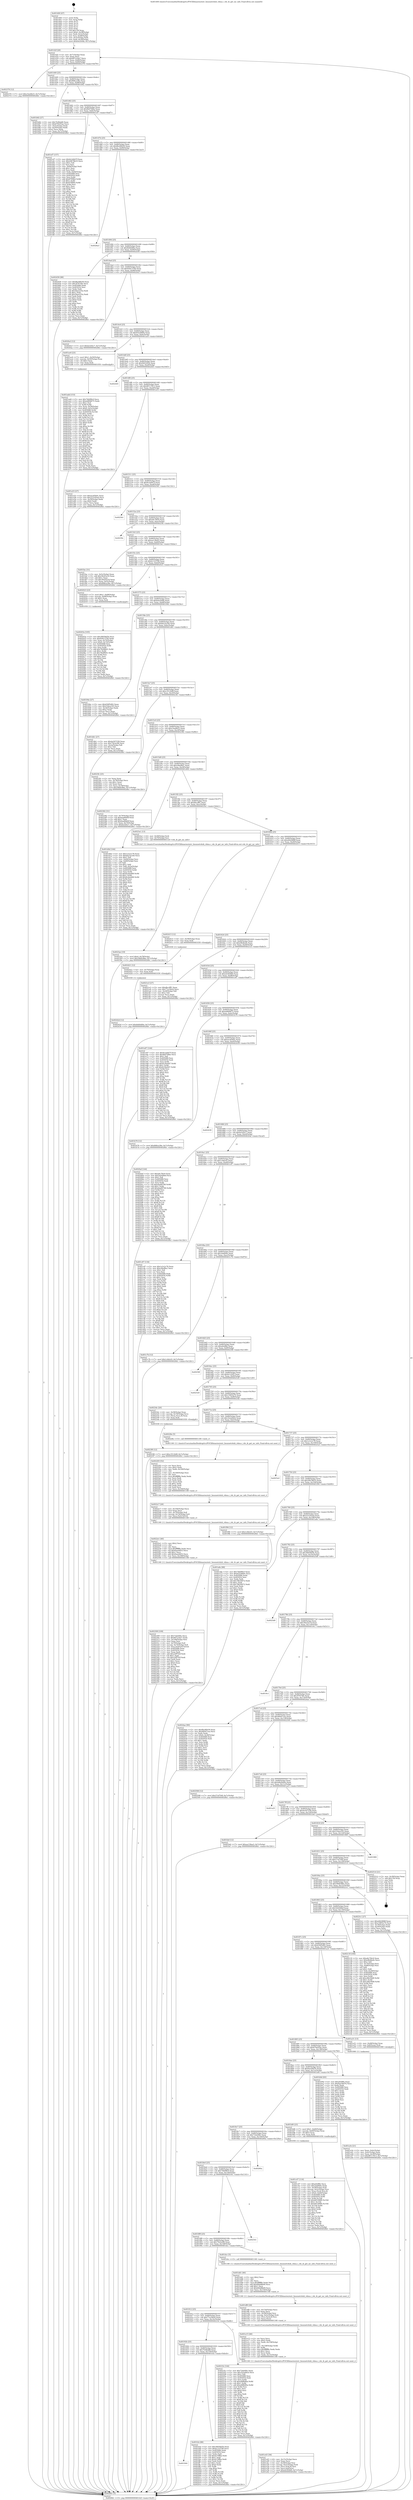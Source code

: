 digraph "0x401400" {
  label = "0x401400 (/mnt/c/Users/mathe/Desktop/tcc/POCII/binaries/extr_linuxnetrdsib_rdma.c_rds_ib_get_mr_info_Final-ollvm.out::main(0))"
  labelloc = "t"
  node[shape=record]

  Entry [label="",width=0.3,height=0.3,shape=circle,fillcolor=black,style=filled]
  "0x40142f" [label="{
     0x40142f [26]\l
     | [instrs]\l
     &nbsp;&nbsp;0x40142f \<+3\>: mov -0x7c(%rbp),%eax\l
     &nbsp;&nbsp;0x401432 \<+2\>: mov %eax,%ecx\l
     &nbsp;&nbsp;0x401434 \<+6\>: sub $0x807a3da7,%ecx\l
     &nbsp;&nbsp;0x40143a \<+3\>: mov %eax,-0x80(%rbp)\l
     &nbsp;&nbsp;0x40143d \<+6\>: mov %ecx,-0x84(%rbp)\l
     &nbsp;&nbsp;0x401443 \<+6\>: je 0000000000402376 \<main+0xf76\>\l
  }"]
  "0x402376" [label="{
     0x402376 [12]\l
     | [instrs]\l
     &nbsp;&nbsp;0x402376 \<+7\>: movl $0xc5ee6b23,-0x7c(%rbp)\l
     &nbsp;&nbsp;0x40237d \<+5\>: jmp 00000000004026b1 \<main+0x12b1\>\l
  }"]
  "0x401449" [label="{
     0x401449 [25]\l
     | [instrs]\l
     &nbsp;&nbsp;0x401449 \<+5\>: jmp 000000000040144e \<main+0x4e\>\l
     &nbsp;&nbsp;0x40144e \<+3\>: mov -0x80(%rbp),%eax\l
     &nbsp;&nbsp;0x401451 \<+5\>: sub $0x868ca38e,%eax\l
     &nbsp;&nbsp;0x401456 \<+6\>: mov %eax,-0x88(%rbp)\l
     &nbsp;&nbsp;0x40145c \<+6\>: je 0000000000401b82 \<main+0x782\>\l
  }"]
  Exit [label="",width=0.3,height=0.3,shape=circle,fillcolor=black,style=filled,peripheries=2]
  "0x401b82" [label="{
     0x401b82 [27]\l
     | [instrs]\l
     &nbsp;&nbsp;0x401b82 \<+5\>: mov $0x7fc8bdd6,%eax\l
     &nbsp;&nbsp;0x401b87 \<+5\>: mov $0x679e05ae,%ecx\l
     &nbsp;&nbsp;0x401b8c \<+3\>: mov -0x5c(%rbp),%edx\l
     &nbsp;&nbsp;0x401b8f \<+3\>: cmp -0x50(%rbp),%edx\l
     &nbsp;&nbsp;0x401b92 \<+3\>: cmovl %ecx,%eax\l
     &nbsp;&nbsp;0x401b95 \<+3\>: mov %eax,-0x7c(%rbp)\l
     &nbsp;&nbsp;0x401b98 \<+5\>: jmp 00000000004026b1 \<main+0x12b1\>\l
  }"]
  "0x401462" [label="{
     0x401462 [25]\l
     | [instrs]\l
     &nbsp;&nbsp;0x401462 \<+5\>: jmp 0000000000401467 \<main+0x67\>\l
     &nbsp;&nbsp;0x401467 \<+3\>: mov -0x80(%rbp),%eax\l
     &nbsp;&nbsp;0x40146a \<+5\>: sub $0x8b07fdbe,%eax\l
     &nbsp;&nbsp;0x40146f \<+6\>: mov %eax,-0x8c(%rbp)\l
     &nbsp;&nbsp;0x401475 \<+6\>: je 0000000000401ef7 \<main+0xaf7\>\l
  }"]
  "0x40242d" [label="{
     0x40242d [12]\l
     | [instrs]\l
     &nbsp;&nbsp;0x40242d \<+7\>: movl $0x8d40df4e,-0x7c(%rbp)\l
     &nbsp;&nbsp;0x402434 \<+5\>: jmp 00000000004026b1 \<main+0x12b1\>\l
  }"]
  "0x401ef7" [label="{
     0x401ef7 [157]\l
     | [instrs]\l
     &nbsp;&nbsp;0x401ef7 \<+5\>: mov $0x9c2d447f,%eax\l
     &nbsp;&nbsp;0x401efc \<+5\>: mov $0x20b78b33,%ecx\l
     &nbsp;&nbsp;0x401f01 \<+2\>: mov $0x1,%dl\l
     &nbsp;&nbsp;0x401f03 \<+2\>: xor %esi,%esi\l
     &nbsp;&nbsp;0x401f05 \<+3\>: mov -0x64(%rbp),%edi\l
     &nbsp;&nbsp;0x401f08 \<+3\>: sub $0x1,%esi\l
     &nbsp;&nbsp;0x401f0b \<+2\>: sub %esi,%edi\l
     &nbsp;&nbsp;0x401f0d \<+3\>: mov %edi,-0x64(%rbp)\l
     &nbsp;&nbsp;0x401f10 \<+7\>: mov 0x405068,%esi\l
     &nbsp;&nbsp;0x401f17 \<+7\>: mov 0x405054,%edi\l
     &nbsp;&nbsp;0x401f1e \<+3\>: mov %esi,%r8d\l
     &nbsp;&nbsp;0x401f21 \<+7\>: add $0x67f0fb4,%r8d\l
     &nbsp;&nbsp;0x401f28 \<+4\>: sub $0x1,%r8d\l
     &nbsp;&nbsp;0x401f2c \<+7\>: sub $0x67f0fb4,%r8d\l
     &nbsp;&nbsp;0x401f33 \<+4\>: imul %r8d,%esi\l
     &nbsp;&nbsp;0x401f37 \<+3\>: and $0x1,%esi\l
     &nbsp;&nbsp;0x401f3a \<+3\>: cmp $0x0,%esi\l
     &nbsp;&nbsp;0x401f3d \<+4\>: sete %r9b\l
     &nbsp;&nbsp;0x401f41 \<+3\>: cmp $0xa,%edi\l
     &nbsp;&nbsp;0x401f44 \<+4\>: setl %r10b\l
     &nbsp;&nbsp;0x401f48 \<+3\>: mov %r9b,%r11b\l
     &nbsp;&nbsp;0x401f4b \<+4\>: xor $0xff,%r11b\l
     &nbsp;&nbsp;0x401f4f \<+3\>: mov %r10b,%bl\l
     &nbsp;&nbsp;0x401f52 \<+3\>: xor $0xff,%bl\l
     &nbsp;&nbsp;0x401f55 \<+3\>: xor $0x0,%dl\l
     &nbsp;&nbsp;0x401f58 \<+3\>: mov %r11b,%r14b\l
     &nbsp;&nbsp;0x401f5b \<+4\>: and $0x0,%r14b\l
     &nbsp;&nbsp;0x401f5f \<+3\>: and %dl,%r9b\l
     &nbsp;&nbsp;0x401f62 \<+3\>: mov %bl,%r15b\l
     &nbsp;&nbsp;0x401f65 \<+4\>: and $0x0,%r15b\l
     &nbsp;&nbsp;0x401f69 \<+3\>: and %dl,%r10b\l
     &nbsp;&nbsp;0x401f6c \<+3\>: or %r9b,%r14b\l
     &nbsp;&nbsp;0x401f6f \<+3\>: or %r10b,%r15b\l
     &nbsp;&nbsp;0x401f72 \<+3\>: xor %r15b,%r14b\l
     &nbsp;&nbsp;0x401f75 \<+3\>: or %bl,%r11b\l
     &nbsp;&nbsp;0x401f78 \<+4\>: xor $0xff,%r11b\l
     &nbsp;&nbsp;0x401f7c \<+3\>: or $0x0,%dl\l
     &nbsp;&nbsp;0x401f7f \<+3\>: and %dl,%r11b\l
     &nbsp;&nbsp;0x401f82 \<+3\>: or %r11b,%r14b\l
     &nbsp;&nbsp;0x401f85 \<+4\>: test $0x1,%r14b\l
     &nbsp;&nbsp;0x401f89 \<+3\>: cmovne %ecx,%eax\l
     &nbsp;&nbsp;0x401f8c \<+3\>: mov %eax,-0x7c(%rbp)\l
     &nbsp;&nbsp;0x401f8f \<+5\>: jmp 00000000004026b1 \<main+0x12b1\>\l
  }"]
  "0x40147b" [label="{
     0x40147b [25]\l
     | [instrs]\l
     &nbsp;&nbsp;0x40147b \<+5\>: jmp 0000000000401480 \<main+0x80\>\l
     &nbsp;&nbsp;0x401480 \<+3\>: mov -0x80(%rbp),%eax\l
     &nbsp;&nbsp;0x401483 \<+5\>: sub $0x8bc80b39,%eax\l
     &nbsp;&nbsp;0x401488 \<+6\>: mov %eax,-0x90(%rbp)\l
     &nbsp;&nbsp;0x40148e \<+6\>: je 00000000004026a3 \<main+0x12a3\>\l
  }"]
  "0x402421" [label="{
     0x402421 [12]\l
     | [instrs]\l
     &nbsp;&nbsp;0x402421 \<+4\>: mov -0x70(%rbp),%rax\l
     &nbsp;&nbsp;0x402425 \<+3\>: mov %rax,%rdi\l
     &nbsp;&nbsp;0x402428 \<+5\>: call 0000000000401030 \<free@plt\>\l
     | [calls]\l
     &nbsp;&nbsp;0x401030 \{1\} (unknown)\l
  }"]
  "0x4026a3" [label="{
     0x4026a3\l
  }", style=dashed]
  "0x401494" [label="{
     0x401494 [25]\l
     | [instrs]\l
     &nbsp;&nbsp;0x401494 \<+5\>: jmp 0000000000401499 \<main+0x99\>\l
     &nbsp;&nbsp;0x401499 \<+3\>: mov -0x80(%rbp),%eax\l
     &nbsp;&nbsp;0x40149c \<+5\>: sub $0x8d40df4e,%eax\l
     &nbsp;&nbsp;0x4014a1 \<+6\>: mov %eax,-0x94(%rbp)\l
     &nbsp;&nbsp;0x4014a7 \<+6\>: je 0000000000402456 \<main+0x1056\>\l
  }"]
  "0x4023f0" [label="{
     0x4023f0 [12]\l
     | [instrs]\l
     &nbsp;&nbsp;0x4023f0 \<+7\>: movl $0xc3512b9f,-0x7c(%rbp)\l
     &nbsp;&nbsp;0x4023f7 \<+5\>: jmp 00000000004026b1 \<main+0x12b1\>\l
  }"]
  "0x402456" [label="{
     0x402456 [88]\l
     | [instrs]\l
     &nbsp;&nbsp;0x402456 \<+5\>: mov $0x8bc80b39,%eax\l
     &nbsp;&nbsp;0x40245b \<+5\>: mov $0x3f7674fe,%ecx\l
     &nbsp;&nbsp;0x402460 \<+7\>: mov 0x405068,%edx\l
     &nbsp;&nbsp;0x402467 \<+7\>: mov 0x405054,%esi\l
     &nbsp;&nbsp;0x40246e \<+2\>: mov %edx,%edi\l
     &nbsp;&nbsp;0x402470 \<+6\>: sub $0x5bae235a,%edi\l
     &nbsp;&nbsp;0x402476 \<+3\>: sub $0x1,%edi\l
     &nbsp;&nbsp;0x402479 \<+6\>: add $0x5bae235a,%edi\l
     &nbsp;&nbsp;0x40247f \<+3\>: imul %edi,%edx\l
     &nbsp;&nbsp;0x402482 \<+3\>: and $0x1,%edx\l
     &nbsp;&nbsp;0x402485 \<+3\>: cmp $0x0,%edx\l
     &nbsp;&nbsp;0x402488 \<+4\>: sete %r8b\l
     &nbsp;&nbsp;0x40248c \<+3\>: cmp $0xa,%esi\l
     &nbsp;&nbsp;0x40248f \<+4\>: setl %r9b\l
     &nbsp;&nbsp;0x402493 \<+3\>: mov %r8b,%r10b\l
     &nbsp;&nbsp;0x402496 \<+3\>: and %r9b,%r10b\l
     &nbsp;&nbsp;0x402499 \<+3\>: xor %r9b,%r8b\l
     &nbsp;&nbsp;0x40249c \<+3\>: or %r8b,%r10b\l
     &nbsp;&nbsp;0x40249f \<+4\>: test $0x1,%r10b\l
     &nbsp;&nbsp;0x4024a3 \<+3\>: cmovne %ecx,%eax\l
     &nbsp;&nbsp;0x4024a6 \<+3\>: mov %eax,-0x7c(%rbp)\l
     &nbsp;&nbsp;0x4024a9 \<+5\>: jmp 00000000004026b1 \<main+0x12b1\>\l
  }"]
  "0x4014ad" [label="{
     0x4014ad [25]\l
     | [instrs]\l
     &nbsp;&nbsp;0x4014ad \<+5\>: jmp 00000000004014b2 \<main+0xb2\>\l
     &nbsp;&nbsp;0x4014b2 \<+3\>: mov -0x80(%rbp),%eax\l
     &nbsp;&nbsp;0x4014b5 \<+5\>: sub $0x92813700,%eax\l
     &nbsp;&nbsp;0x4014ba \<+6\>: mov %eax,-0x98(%rbp)\l
     &nbsp;&nbsp;0x4014c0 \<+6\>: je 00000000004020a3 \<main+0xca3\>\l
  }"]
  "0x4023ae" [label="{
     0x4023ae [19]\l
     | [instrs]\l
     &nbsp;&nbsp;0x4023ae \<+7\>: movl $0x0,-0x78(%rbp)\l
     &nbsp;&nbsp;0x4023b5 \<+7\>: movl $0x59b839be,-0x7c(%rbp)\l
     &nbsp;&nbsp;0x4023bc \<+5\>: jmp 00000000004026b1 \<main+0x12b1\>\l
  }"]
  "0x4020a3" [label="{
     0x4020a3 [12]\l
     | [instrs]\l
     &nbsp;&nbsp;0x4020a3 \<+7\>: movl $0xfa32f2c7,-0x7c(%rbp)\l
     &nbsp;&nbsp;0x4020aa \<+5\>: jmp 00000000004026b1 \<main+0x12b1\>\l
  }"]
  "0x4014c6" [label="{
     0x4014c6 [25]\l
     | [instrs]\l
     &nbsp;&nbsp;0x4014c6 \<+5\>: jmp 00000000004014cb \<main+0xcb\>\l
     &nbsp;&nbsp;0x4014cb \<+3\>: mov -0x80(%rbp),%eax\l
     &nbsp;&nbsp;0x4014ce \<+5\>: sub $0x9322660e,%eax\l
     &nbsp;&nbsp;0x4014d3 \<+6\>: mov %eax,-0x9c(%rbp)\l
     &nbsp;&nbsp;0x4014d9 \<+6\>: je 0000000000401ac6 \<main+0x6c6\>\l
  }"]
  "0x402309" [label="{
     0x402309 [109]\l
     | [instrs]\l
     &nbsp;&nbsp;0x402309 \<+5\>: mov $0x72de0fdc,%ecx\l
     &nbsp;&nbsp;0x40230e \<+5\>: mov $0x807a3da7,%edx\l
     &nbsp;&nbsp;0x402313 \<+6\>: mov -0x168(%rbp),%esi\l
     &nbsp;&nbsp;0x402319 \<+3\>: imul %eax,%esi\l
     &nbsp;&nbsp;0x40231c \<+4\>: mov -0x70(%rbp),%r8\l
     &nbsp;&nbsp;0x402320 \<+4\>: movslq -0x74(%rbp),%r9\l
     &nbsp;&nbsp;0x402324 \<+5\>: mov %esi,0x4(%r8,%r9,8)\l
     &nbsp;&nbsp;0x402329 \<+7\>: mov 0x405068,%eax\l
     &nbsp;&nbsp;0x402330 \<+7\>: mov 0x405054,%esi\l
     &nbsp;&nbsp;0x402337 \<+2\>: mov %eax,%edi\l
     &nbsp;&nbsp;0x402339 \<+6\>: add $0x22ff702f,%edi\l
     &nbsp;&nbsp;0x40233f \<+3\>: sub $0x1,%edi\l
     &nbsp;&nbsp;0x402342 \<+6\>: sub $0x22ff702f,%edi\l
     &nbsp;&nbsp;0x402348 \<+3\>: imul %edi,%eax\l
     &nbsp;&nbsp;0x40234b \<+3\>: and $0x1,%eax\l
     &nbsp;&nbsp;0x40234e \<+3\>: cmp $0x0,%eax\l
     &nbsp;&nbsp;0x402351 \<+4\>: sete %r10b\l
     &nbsp;&nbsp;0x402355 \<+3\>: cmp $0xa,%esi\l
     &nbsp;&nbsp;0x402358 \<+4\>: setl %r11b\l
     &nbsp;&nbsp;0x40235c \<+3\>: mov %r10b,%bl\l
     &nbsp;&nbsp;0x40235f \<+3\>: and %r11b,%bl\l
     &nbsp;&nbsp;0x402362 \<+3\>: xor %r11b,%r10b\l
     &nbsp;&nbsp;0x402365 \<+3\>: or %r10b,%bl\l
     &nbsp;&nbsp;0x402368 \<+3\>: test $0x1,%bl\l
     &nbsp;&nbsp;0x40236b \<+3\>: cmovne %edx,%ecx\l
     &nbsp;&nbsp;0x40236e \<+3\>: mov %ecx,-0x7c(%rbp)\l
     &nbsp;&nbsp;0x402371 \<+5\>: jmp 00000000004026b1 \<main+0x12b1\>\l
  }"]
  "0x401ac6" [label="{
     0x401ac6 [23]\l
     | [instrs]\l
     &nbsp;&nbsp;0x401ac6 \<+7\>: movl $0x1,-0x50(%rbp)\l
     &nbsp;&nbsp;0x401acd \<+4\>: movslq -0x50(%rbp),%rax\l
     &nbsp;&nbsp;0x401ad1 \<+4\>: shl $0x3,%rax\l
     &nbsp;&nbsp;0x401ad5 \<+3\>: mov %rax,%rdi\l
     &nbsp;&nbsp;0x401ad8 \<+5\>: call 0000000000401050 \<malloc@plt\>\l
     | [calls]\l
     &nbsp;&nbsp;0x401050 \{1\} (unknown)\l
  }"]
  "0x4014df" [label="{
     0x4014df [25]\l
     | [instrs]\l
     &nbsp;&nbsp;0x4014df \<+5\>: jmp 00000000004014e4 \<main+0xe4\>\l
     &nbsp;&nbsp;0x4014e4 \<+3\>: mov -0x80(%rbp),%eax\l
     &nbsp;&nbsp;0x4014e7 \<+5\>: sub $0x94032f24,%eax\l
     &nbsp;&nbsp;0x4014ec \<+6\>: mov %eax,-0xa0(%rbp)\l
     &nbsp;&nbsp;0x4014f2 \<+6\>: je 0000000000402445 \<main+0x1045\>\l
  }"]
  "0x4022e1" [label="{
     0x4022e1 [40]\l
     | [instrs]\l
     &nbsp;&nbsp;0x4022e1 \<+5\>: mov $0x2,%ecx\l
     &nbsp;&nbsp;0x4022e6 \<+1\>: cltd\l
     &nbsp;&nbsp;0x4022e7 \<+2\>: idiv %ecx\l
     &nbsp;&nbsp;0x4022e9 \<+6\>: imul $0xfffffffe,%edx,%ecx\l
     &nbsp;&nbsp;0x4022ef \<+6\>: sub $0x6aee9d53,%ecx\l
     &nbsp;&nbsp;0x4022f5 \<+3\>: add $0x1,%ecx\l
     &nbsp;&nbsp;0x4022f8 \<+6\>: add $0x6aee9d53,%ecx\l
     &nbsp;&nbsp;0x4022fe \<+6\>: mov %ecx,-0x168(%rbp)\l
     &nbsp;&nbsp;0x402304 \<+5\>: call 0000000000401160 \<next_i\>\l
     | [calls]\l
     &nbsp;&nbsp;0x401160 \{1\} (/mnt/c/Users/mathe/Desktop/tcc/POCII/binaries/extr_linuxnetrdsib_rdma.c_rds_ib_get_mr_info_Final-ollvm.out::next_i)\l
  }"]
  "0x402445" [label="{
     0x402445\l
  }", style=dashed]
  "0x4014f8" [label="{
     0x4014f8 [25]\l
     | [instrs]\l
     &nbsp;&nbsp;0x4014f8 \<+5\>: jmp 00000000004014fd \<main+0xfd\>\l
     &nbsp;&nbsp;0x4014fd \<+3\>: mov -0x80(%rbp),%eax\l
     &nbsp;&nbsp;0x401500 \<+5\>: sub $0x987c7813,%eax\l
     &nbsp;&nbsp;0x401505 \<+6\>: mov %eax,-0xa4(%rbp)\l
     &nbsp;&nbsp;0x40150b \<+6\>: je 0000000000401a53 \<main+0x653\>\l
  }"]
  "0x4022c7" [label="{
     0x4022c7 [26]\l
     | [instrs]\l
     &nbsp;&nbsp;0x4022c7 \<+6\>: mov -0x164(%rbp),%ecx\l
     &nbsp;&nbsp;0x4022cd \<+3\>: imul %eax,%ecx\l
     &nbsp;&nbsp;0x4022d0 \<+4\>: mov -0x70(%rbp),%r8\l
     &nbsp;&nbsp;0x4022d4 \<+4\>: movslq -0x74(%rbp),%r9\l
     &nbsp;&nbsp;0x4022d8 \<+4\>: mov %ecx,(%r8,%r9,8)\l
     &nbsp;&nbsp;0x4022dc \<+5\>: call 0000000000401160 \<next_i\>\l
     | [calls]\l
     &nbsp;&nbsp;0x401160 \{1\} (/mnt/c/Users/mathe/Desktop/tcc/POCII/binaries/extr_linuxnetrdsib_rdma.c_rds_ib_get_mr_info_Final-ollvm.out::next_i)\l
  }"]
  "0x401a53" [label="{
     0x401a53 [27]\l
     | [instrs]\l
     &nbsp;&nbsp;0x401a53 \<+5\>: mov $0xeec85b0c,%eax\l
     &nbsp;&nbsp;0x401a58 \<+5\>: mov $0x223183ed,%ecx\l
     &nbsp;&nbsp;0x401a5d \<+3\>: mov -0x30(%rbp),%edx\l
     &nbsp;&nbsp;0x401a60 \<+3\>: cmp $0x0,%edx\l
     &nbsp;&nbsp;0x401a63 \<+3\>: cmove %ecx,%eax\l
     &nbsp;&nbsp;0x401a66 \<+3\>: mov %eax,-0x7c(%rbp)\l
     &nbsp;&nbsp;0x401a69 \<+5\>: jmp 00000000004026b1 \<main+0x12b1\>\l
  }"]
  "0x401511" [label="{
     0x401511 [25]\l
     | [instrs]\l
     &nbsp;&nbsp;0x401511 \<+5\>: jmp 0000000000401516 \<main+0x116\>\l
     &nbsp;&nbsp;0x401516 \<+3\>: mov -0x80(%rbp),%eax\l
     &nbsp;&nbsp;0x401519 \<+5\>: sub $0x9c2d447f,%eax\l
     &nbsp;&nbsp;0x40151e \<+6\>: mov %eax,-0xa8(%rbp)\l
     &nbsp;&nbsp;0x401524 \<+6\>: je 00000000004025b1 \<main+0x11b1\>\l
  }"]
  "0x402293" [label="{
     0x402293 [52]\l
     | [instrs]\l
     &nbsp;&nbsp;0x402293 \<+2\>: xor %ecx,%ecx\l
     &nbsp;&nbsp;0x402295 \<+5\>: mov $0x2,%edx\l
     &nbsp;&nbsp;0x40229a \<+6\>: mov %edx,-0x160(%rbp)\l
     &nbsp;&nbsp;0x4022a0 \<+1\>: cltd\l
     &nbsp;&nbsp;0x4022a1 \<+6\>: mov -0x160(%rbp),%esi\l
     &nbsp;&nbsp;0x4022a7 \<+2\>: idiv %esi\l
     &nbsp;&nbsp;0x4022a9 \<+6\>: imul $0xfffffffe,%edx,%edx\l
     &nbsp;&nbsp;0x4022af \<+2\>: mov %ecx,%edi\l
     &nbsp;&nbsp;0x4022b1 \<+2\>: sub %edx,%edi\l
     &nbsp;&nbsp;0x4022b3 \<+2\>: mov %ecx,%edx\l
     &nbsp;&nbsp;0x4022b5 \<+3\>: sub $0x1,%edx\l
     &nbsp;&nbsp;0x4022b8 \<+2\>: add %edx,%edi\l
     &nbsp;&nbsp;0x4022ba \<+2\>: sub %edi,%ecx\l
     &nbsp;&nbsp;0x4022bc \<+6\>: mov %ecx,-0x164(%rbp)\l
     &nbsp;&nbsp;0x4022c2 \<+5\>: call 0000000000401160 \<next_i\>\l
     | [calls]\l
     &nbsp;&nbsp;0x401160 \{1\} (/mnt/c/Users/mathe/Desktop/tcc/POCII/binaries/extr_linuxnetrdsib_rdma.c_rds_ib_get_mr_info_Final-ollvm.out::next_i)\l
  }"]
  "0x4025b1" [label="{
     0x4025b1\l
  }", style=dashed]
  "0x40152a" [label="{
     0x40152a [25]\l
     | [instrs]\l
     &nbsp;&nbsp;0x40152a \<+5\>: jmp 000000000040152f \<main+0x12f\>\l
     &nbsp;&nbsp;0x40152f \<+3\>: mov -0x80(%rbp),%eax\l
     &nbsp;&nbsp;0x401532 \<+5\>: sub $0xa8c7fdc9,%eax\l
     &nbsp;&nbsp;0x401537 \<+6\>: mov %eax,-0xac(%rbp)\l
     &nbsp;&nbsp;0x40153d \<+6\>: je 00000000004025fe \<main+0x11fe\>\l
  }"]
  "0x40203a" [label="{
     0x40203a [105]\l
     | [instrs]\l
     &nbsp;&nbsp;0x40203a \<+5\>: mov $0x36939d3b,%ecx\l
     &nbsp;&nbsp;0x40203f \<+5\>: mov $0x92813700,%edx\l
     &nbsp;&nbsp;0x402044 \<+4\>: mov %rax,-0x70(%rbp)\l
     &nbsp;&nbsp;0x402048 \<+7\>: movl $0x0,-0x74(%rbp)\l
     &nbsp;&nbsp;0x40204f \<+7\>: mov 0x405068,%esi\l
     &nbsp;&nbsp;0x402056 \<+8\>: mov 0x405054,%r8d\l
     &nbsp;&nbsp;0x40205e \<+3\>: mov %esi,%r9d\l
     &nbsp;&nbsp;0x402061 \<+7\>: add $0x7828fb01,%r9d\l
     &nbsp;&nbsp;0x402068 \<+4\>: sub $0x1,%r9d\l
     &nbsp;&nbsp;0x40206c \<+7\>: sub $0x7828fb01,%r9d\l
     &nbsp;&nbsp;0x402073 \<+4\>: imul %r9d,%esi\l
     &nbsp;&nbsp;0x402077 \<+3\>: and $0x1,%esi\l
     &nbsp;&nbsp;0x40207a \<+3\>: cmp $0x0,%esi\l
     &nbsp;&nbsp;0x40207d \<+4\>: sete %r10b\l
     &nbsp;&nbsp;0x402081 \<+4\>: cmp $0xa,%r8d\l
     &nbsp;&nbsp;0x402085 \<+4\>: setl %r11b\l
     &nbsp;&nbsp;0x402089 \<+3\>: mov %r10b,%bl\l
     &nbsp;&nbsp;0x40208c \<+3\>: and %r11b,%bl\l
     &nbsp;&nbsp;0x40208f \<+3\>: xor %r11b,%r10b\l
     &nbsp;&nbsp;0x402092 \<+3\>: or %r10b,%bl\l
     &nbsp;&nbsp;0x402095 \<+3\>: test $0x1,%bl\l
     &nbsp;&nbsp;0x402098 \<+3\>: cmovne %edx,%ecx\l
     &nbsp;&nbsp;0x40209b \<+3\>: mov %ecx,-0x7c(%rbp)\l
     &nbsp;&nbsp;0x40209e \<+5\>: jmp 00000000004026b1 \<main+0x12b1\>\l
  }"]
  "0x4025fe" [label="{
     0x4025fe\l
  }", style=dashed]
  "0x401543" [label="{
     0x401543 [25]\l
     | [instrs]\l
     &nbsp;&nbsp;0x401543 \<+5\>: jmp 0000000000401548 \<main+0x148\>\l
     &nbsp;&nbsp;0x401548 \<+3\>: mov -0x80(%rbp),%eax\l
     &nbsp;&nbsp;0x40154b \<+5\>: sub $0xaa139aa3,%eax\l
     &nbsp;&nbsp;0x401550 \<+6\>: mov %eax,-0xb0(%rbp)\l
     &nbsp;&nbsp;0x401556 \<+6\>: je 0000000000401fac \<main+0xbac\>\l
  }"]
  "0x401944" [label="{
     0x401944\l
  }", style=dashed]
  "0x401fac" [label="{
     0x401fac [31]\l
     | [instrs]\l
     &nbsp;&nbsp;0x401fac \<+3\>: mov -0x5c(%rbp),%eax\l
     &nbsp;&nbsp;0x401faf \<+5\>: add $0x39c83a16,%eax\l
     &nbsp;&nbsp;0x401fb4 \<+3\>: add $0x1,%eax\l
     &nbsp;&nbsp;0x401fb7 \<+5\>: sub $0x39c83a16,%eax\l
     &nbsp;&nbsp;0x401fbc \<+3\>: mov %eax,-0x5c(%rbp)\l
     &nbsp;&nbsp;0x401fbf \<+7\>: movl $0x868ca38e,-0x7c(%rbp)\l
     &nbsp;&nbsp;0x401fc6 \<+5\>: jmp 00000000004026b1 \<main+0x12b1\>\l
  }"]
  "0x40155c" [label="{
     0x40155c [25]\l
     | [instrs]\l
     &nbsp;&nbsp;0x40155c \<+5\>: jmp 0000000000401561 \<main+0x161\>\l
     &nbsp;&nbsp;0x401561 \<+3\>: mov -0x80(%rbp),%eax\l
     &nbsp;&nbsp;0x401564 \<+5\>: sub $0xb131f708,%eax\l
     &nbsp;&nbsp;0x401569 \<+6\>: mov %eax,-0xb4(%rbp)\l
     &nbsp;&nbsp;0x40156f \<+6\>: je 0000000000402023 \<main+0xc23\>\l
  }"]
  "0x401fcb" [label="{
     0x401fcb [88]\l
     | [instrs]\l
     &nbsp;&nbsp;0x401fcb \<+5\>: mov $0x36939d3b,%eax\l
     &nbsp;&nbsp;0x401fd0 \<+5\>: mov $0xb131f708,%ecx\l
     &nbsp;&nbsp;0x401fd5 \<+7\>: mov 0x405068,%edx\l
     &nbsp;&nbsp;0x401fdc \<+7\>: mov 0x405054,%esi\l
     &nbsp;&nbsp;0x401fe3 \<+2\>: mov %edx,%edi\l
     &nbsp;&nbsp;0x401fe5 \<+6\>: add $0xfa74ffba,%edi\l
     &nbsp;&nbsp;0x401feb \<+3\>: sub $0x1,%edi\l
     &nbsp;&nbsp;0x401fee \<+6\>: sub $0xfa74ffba,%edi\l
     &nbsp;&nbsp;0x401ff4 \<+3\>: imul %edi,%edx\l
     &nbsp;&nbsp;0x401ff7 \<+3\>: and $0x1,%edx\l
     &nbsp;&nbsp;0x401ffa \<+3\>: cmp $0x0,%edx\l
     &nbsp;&nbsp;0x401ffd \<+4\>: sete %r8b\l
     &nbsp;&nbsp;0x402001 \<+3\>: cmp $0xa,%esi\l
     &nbsp;&nbsp;0x402004 \<+4\>: setl %r9b\l
     &nbsp;&nbsp;0x402008 \<+3\>: mov %r8b,%r10b\l
     &nbsp;&nbsp;0x40200b \<+3\>: and %r9b,%r10b\l
     &nbsp;&nbsp;0x40200e \<+3\>: xor %r9b,%r8b\l
     &nbsp;&nbsp;0x402011 \<+3\>: or %r8b,%r10b\l
     &nbsp;&nbsp;0x402014 \<+4\>: test $0x1,%r10b\l
     &nbsp;&nbsp;0x402018 \<+3\>: cmovne %ecx,%eax\l
     &nbsp;&nbsp;0x40201b \<+3\>: mov %eax,-0x7c(%rbp)\l
     &nbsp;&nbsp;0x40201e \<+5\>: jmp 00000000004026b1 \<main+0x12b1\>\l
  }"]
  "0x402023" [label="{
     0x402023 [23]\l
     | [instrs]\l
     &nbsp;&nbsp;0x402023 \<+7\>: movl $0x1,-0x68(%rbp)\l
     &nbsp;&nbsp;0x40202a \<+4\>: movslq -0x68(%rbp),%rax\l
     &nbsp;&nbsp;0x40202e \<+4\>: shl $0x3,%rax\l
     &nbsp;&nbsp;0x402032 \<+3\>: mov %rax,%rdi\l
     &nbsp;&nbsp;0x402035 \<+5\>: call 0000000000401050 \<malloc@plt\>\l
     | [calls]\l
     &nbsp;&nbsp;0x401050 \{1\} (unknown)\l
  }"]
  "0x401575" [label="{
     0x401575 [25]\l
     | [instrs]\l
     &nbsp;&nbsp;0x401575 \<+5\>: jmp 000000000040157a \<main+0x17a\>\l
     &nbsp;&nbsp;0x40157a \<+3\>: mov -0x80(%rbp),%eax\l
     &nbsp;&nbsp;0x40157d \<+5\>: sub $0xb4cfc64b,%eax\l
     &nbsp;&nbsp;0x401582 \<+6\>: mov %eax,-0xb8(%rbp)\l
     &nbsp;&nbsp;0x401588 \<+6\>: je 000000000040194e \<main+0x54e\>\l
  }"]
  "0x40192b" [label="{
     0x40192b [25]\l
     | [instrs]\l
     &nbsp;&nbsp;0x40192b \<+5\>: jmp 0000000000401930 \<main+0x530\>\l
     &nbsp;&nbsp;0x401930 \<+3\>: mov -0x80(%rbp),%eax\l
     &nbsp;&nbsp;0x401933 \<+5\>: sub $0x7fc8bdd6,%eax\l
     &nbsp;&nbsp;0x401938 \<+6\>: mov %eax,-0x150(%rbp)\l
     &nbsp;&nbsp;0x40193e \<+6\>: je 0000000000401fcb \<main+0xbcb\>\l
  }"]
  "0x40194e" [label="{
     0x40194e [27]\l
     | [instrs]\l
     &nbsp;&nbsp;0x40194e \<+5\>: mov $0x636f5d92,%eax\l
     &nbsp;&nbsp;0x401953 \<+5\>: mov $0x534ea193,%ecx\l
     &nbsp;&nbsp;0x401958 \<+3\>: mov -0x34(%rbp),%edx\l
     &nbsp;&nbsp;0x40195b \<+3\>: cmp $0x2,%edx\l
     &nbsp;&nbsp;0x40195e \<+3\>: cmovne %ecx,%eax\l
     &nbsp;&nbsp;0x401961 \<+3\>: mov %eax,-0x7c(%rbp)\l
     &nbsp;&nbsp;0x401964 \<+5\>: jmp 00000000004026b1 \<main+0x12b1\>\l
  }"]
  "0x40158e" [label="{
     0x40158e [25]\l
     | [instrs]\l
     &nbsp;&nbsp;0x40158e \<+5\>: jmp 0000000000401593 \<main+0x193\>\l
     &nbsp;&nbsp;0x401593 \<+3\>: mov -0x80(%rbp),%eax\l
     &nbsp;&nbsp;0x401596 \<+5\>: sub $0xbb23a1b0,%eax\l
     &nbsp;&nbsp;0x40159b \<+6\>: mov %eax,-0xbc(%rbp)\l
     &nbsp;&nbsp;0x4015a1 \<+6\>: je 0000000000401db1 \<main+0x9b1\>\l
  }"]
  "0x4026b1" [label="{
     0x4026b1 [5]\l
     | [instrs]\l
     &nbsp;&nbsp;0x4026b1 \<+5\>: jmp 000000000040142f \<main+0x2f\>\l
  }"]
  "0x401400" [label="{
     0x401400 [47]\l
     | [instrs]\l
     &nbsp;&nbsp;0x401400 \<+1\>: push %rbp\l
     &nbsp;&nbsp;0x401401 \<+3\>: mov %rsp,%rbp\l
     &nbsp;&nbsp;0x401404 \<+2\>: push %r15\l
     &nbsp;&nbsp;0x401406 \<+2\>: push %r14\l
     &nbsp;&nbsp;0x401408 \<+2\>: push %r13\l
     &nbsp;&nbsp;0x40140a \<+2\>: push %r12\l
     &nbsp;&nbsp;0x40140c \<+1\>: push %rbx\l
     &nbsp;&nbsp;0x40140d \<+7\>: sub $0x158,%rsp\l
     &nbsp;&nbsp;0x401414 \<+7\>: movl $0x0,-0x38(%rbp)\l
     &nbsp;&nbsp;0x40141b \<+3\>: mov %edi,-0x3c(%rbp)\l
     &nbsp;&nbsp;0x40141e \<+4\>: mov %rsi,-0x48(%rbp)\l
     &nbsp;&nbsp;0x401422 \<+3\>: mov -0x3c(%rbp),%edi\l
     &nbsp;&nbsp;0x401425 \<+3\>: mov %edi,-0x34(%rbp)\l
     &nbsp;&nbsp;0x401428 \<+7\>: movl $0xb4cfc64b,-0x7c(%rbp)\l
  }"]
  "0x4021fe" [label="{
     0x4021fe [144]\l
     | [instrs]\l
     &nbsp;&nbsp;0x4021fe \<+5\>: mov $0x72de0fdc,%eax\l
     &nbsp;&nbsp;0x402203 \<+5\>: mov $0x1b2a94cb,%ecx\l
     &nbsp;&nbsp;0x402208 \<+2\>: mov $0x1,%dl\l
     &nbsp;&nbsp;0x40220a \<+7\>: mov 0x405068,%esi\l
     &nbsp;&nbsp;0x402211 \<+7\>: mov 0x405054,%edi\l
     &nbsp;&nbsp;0x402218 \<+3\>: mov %esi,%r8d\l
     &nbsp;&nbsp;0x40221b \<+7\>: sub $0xe6f8b80a,%r8d\l
     &nbsp;&nbsp;0x402222 \<+4\>: sub $0x1,%r8d\l
     &nbsp;&nbsp;0x402226 \<+7\>: add $0xe6f8b80a,%r8d\l
     &nbsp;&nbsp;0x40222d \<+4\>: imul %r8d,%esi\l
     &nbsp;&nbsp;0x402231 \<+3\>: and $0x1,%esi\l
     &nbsp;&nbsp;0x402234 \<+3\>: cmp $0x0,%esi\l
     &nbsp;&nbsp;0x402237 \<+4\>: sete %r9b\l
     &nbsp;&nbsp;0x40223b \<+3\>: cmp $0xa,%edi\l
     &nbsp;&nbsp;0x40223e \<+4\>: setl %r10b\l
     &nbsp;&nbsp;0x402242 \<+3\>: mov %r9b,%r11b\l
     &nbsp;&nbsp;0x402245 \<+4\>: xor $0xff,%r11b\l
     &nbsp;&nbsp;0x402249 \<+3\>: mov %r10b,%bl\l
     &nbsp;&nbsp;0x40224c \<+3\>: xor $0xff,%bl\l
     &nbsp;&nbsp;0x40224f \<+3\>: xor $0x0,%dl\l
     &nbsp;&nbsp;0x402252 \<+3\>: mov %r11b,%r14b\l
     &nbsp;&nbsp;0x402255 \<+4\>: and $0x0,%r14b\l
     &nbsp;&nbsp;0x402259 \<+3\>: and %dl,%r9b\l
     &nbsp;&nbsp;0x40225c \<+3\>: mov %bl,%r15b\l
     &nbsp;&nbsp;0x40225f \<+4\>: and $0x0,%r15b\l
     &nbsp;&nbsp;0x402263 \<+3\>: and %dl,%r10b\l
     &nbsp;&nbsp;0x402266 \<+3\>: or %r9b,%r14b\l
     &nbsp;&nbsp;0x402269 \<+3\>: or %r10b,%r15b\l
     &nbsp;&nbsp;0x40226c \<+3\>: xor %r15b,%r14b\l
     &nbsp;&nbsp;0x40226f \<+3\>: or %bl,%r11b\l
     &nbsp;&nbsp;0x402272 \<+4\>: xor $0xff,%r11b\l
     &nbsp;&nbsp;0x402276 \<+3\>: or $0x0,%dl\l
     &nbsp;&nbsp;0x402279 \<+3\>: and %dl,%r11b\l
     &nbsp;&nbsp;0x40227c \<+3\>: or %r11b,%r14b\l
     &nbsp;&nbsp;0x40227f \<+4\>: test $0x1,%r14b\l
     &nbsp;&nbsp;0x402283 \<+3\>: cmovne %ecx,%eax\l
     &nbsp;&nbsp;0x402286 \<+3\>: mov %eax,-0x7c(%rbp)\l
     &nbsp;&nbsp;0x402289 \<+5\>: jmp 00000000004026b1 \<main+0x12b1\>\l
  }"]
  "0x401db1" [label="{
     0x401db1 [27]\l
     | [instrs]\l
     &nbsp;&nbsp;0x401db1 \<+5\>: mov $0x4e507258,%eax\l
     &nbsp;&nbsp;0x401db6 \<+5\>: mov $0x75b3e2f6,%ecx\l
     &nbsp;&nbsp;0x401dbb \<+3\>: mov -0x2a(%rbp),%dl\l
     &nbsp;&nbsp;0x401dbe \<+3\>: test $0x1,%dl\l
     &nbsp;&nbsp;0x401dc1 \<+3\>: cmovne %ecx,%eax\l
     &nbsp;&nbsp;0x401dc4 \<+3\>: mov %eax,-0x7c(%rbp)\l
     &nbsp;&nbsp;0x401dc7 \<+5\>: jmp 00000000004026b1 \<main+0x12b1\>\l
  }"]
  "0x4015a7" [label="{
     0x4015a7 [25]\l
     | [instrs]\l
     &nbsp;&nbsp;0x4015a7 \<+5\>: jmp 00000000004015ac \<main+0x1ac\>\l
     &nbsp;&nbsp;0x4015ac \<+3\>: mov -0x80(%rbp),%eax\l
     &nbsp;&nbsp;0x4015af \<+5\>: sub $0xc3512b9f,%eax\l
     &nbsp;&nbsp;0x4015b4 \<+6\>: mov %eax,-0xc0(%rbp)\l
     &nbsp;&nbsp;0x4015ba \<+6\>: je 00000000004023fc \<main+0xffc\>\l
  }"]
  "0x401e43" [label="{
     0x401e43 [36]\l
     | [instrs]\l
     &nbsp;&nbsp;0x401e43 \<+6\>: mov -0x15c(%rbp),%ecx\l
     &nbsp;&nbsp;0x401e49 \<+3\>: imul %eax,%ecx\l
     &nbsp;&nbsp;0x401e4c \<+4\>: mov -0x58(%rbp),%rsi\l
     &nbsp;&nbsp;0x401e50 \<+4\>: movslq -0x5c(%rbp),%rdi\l
     &nbsp;&nbsp;0x401e54 \<+4\>: mov (%rsi,%rdi,8),%rsi\l
     &nbsp;&nbsp;0x401e58 \<+3\>: mov %ecx,0x4(%rsi)\l
     &nbsp;&nbsp;0x401e5b \<+7\>: movl $0xeb3f28d0,-0x7c(%rbp)\l
     &nbsp;&nbsp;0x401e62 \<+5\>: jmp 00000000004026b1 \<main+0x12b1\>\l
  }"]
  "0x4023fc" [label="{
     0x4023fc [25]\l
     | [instrs]\l
     &nbsp;&nbsp;0x4023fc \<+2\>: xor %eax,%eax\l
     &nbsp;&nbsp;0x4023fe \<+3\>: mov -0x78(%rbp),%ecx\l
     &nbsp;&nbsp;0x402401 \<+3\>: sub $0x1,%eax\l
     &nbsp;&nbsp;0x402404 \<+2\>: sub %eax,%ecx\l
     &nbsp;&nbsp;0x402406 \<+3\>: mov %ecx,-0x78(%rbp)\l
     &nbsp;&nbsp;0x402409 \<+7\>: movl $0x59b839be,-0x7c(%rbp)\l
     &nbsp;&nbsp;0x402410 \<+5\>: jmp 00000000004026b1 \<main+0x12b1\>\l
  }"]
  "0x4015c0" [label="{
     0x4015c0 [25]\l
     | [instrs]\l
     &nbsp;&nbsp;0x4015c0 \<+5\>: jmp 00000000004015c5 \<main+0x1c5\>\l
     &nbsp;&nbsp;0x4015c5 \<+3\>: mov -0x80(%rbp),%eax\l
     &nbsp;&nbsp;0x4015c8 \<+5\>: sub $0xc5ee6b23,%eax\l
     &nbsp;&nbsp;0x4015cd \<+6\>: mov %eax,-0xc4(%rbp)\l
     &nbsp;&nbsp;0x4015d3 \<+6\>: je 0000000000402382 \<main+0xf82\>\l
  }"]
  "0x401e15" [label="{
     0x401e15 [46]\l
     | [instrs]\l
     &nbsp;&nbsp;0x401e15 \<+2\>: xor %ecx,%ecx\l
     &nbsp;&nbsp;0x401e17 \<+5\>: mov $0x2,%edx\l
     &nbsp;&nbsp;0x401e1c \<+6\>: mov %edx,-0x158(%rbp)\l
     &nbsp;&nbsp;0x401e22 \<+1\>: cltd\l
     &nbsp;&nbsp;0x401e23 \<+7\>: mov -0x158(%rbp),%r8d\l
     &nbsp;&nbsp;0x401e2a \<+3\>: idiv %r8d\l
     &nbsp;&nbsp;0x401e2d \<+6\>: imul $0xfffffffe,%edx,%edx\l
     &nbsp;&nbsp;0x401e33 \<+3\>: sub $0x1,%ecx\l
     &nbsp;&nbsp;0x401e36 \<+2\>: sub %ecx,%edx\l
     &nbsp;&nbsp;0x401e38 \<+6\>: mov %edx,-0x15c(%rbp)\l
     &nbsp;&nbsp;0x401e3e \<+5\>: call 0000000000401160 \<next_i\>\l
     | [calls]\l
     &nbsp;&nbsp;0x401160 \{1\} (/mnt/c/Users/mathe/Desktop/tcc/POCII/binaries/extr_linuxnetrdsib_rdma.c_rds_ib_get_mr_info_Final-ollvm.out::next_i)\l
  }"]
  "0x402382" [label="{
     0x402382 [31]\l
     | [instrs]\l
     &nbsp;&nbsp;0x402382 \<+3\>: mov -0x74(%rbp),%eax\l
     &nbsp;&nbsp;0x402385 \<+5\>: sub $0xbaa6bb0f,%eax\l
     &nbsp;&nbsp;0x40238a \<+3\>: add $0x1,%eax\l
     &nbsp;&nbsp;0x40238d \<+5\>: add $0xbaa6bb0f,%eax\l
     &nbsp;&nbsp;0x402392 \<+3\>: mov %eax,-0x74(%rbp)\l
     &nbsp;&nbsp;0x402395 \<+7\>: movl $0xfa32f2c7,-0x7c(%rbp)\l
     &nbsp;&nbsp;0x40239c \<+5\>: jmp 00000000004026b1 \<main+0x12b1\>\l
  }"]
  "0x4015d9" [label="{
     0x4015d9 [25]\l
     | [instrs]\l
     &nbsp;&nbsp;0x4015d9 \<+5\>: jmp 00000000004015de \<main+0x1de\>\l
     &nbsp;&nbsp;0x4015de \<+3\>: mov -0x80(%rbp),%eax\l
     &nbsp;&nbsp;0x4015e1 \<+5\>: sub $0xc94ef8a1,%eax\l
     &nbsp;&nbsp;0x4015e6 \<+6\>: mov %eax,-0xc8(%rbp)\l
     &nbsp;&nbsp;0x4015ec \<+6\>: je 0000000000401d0d \<main+0x90d\>\l
  }"]
  "0x401df9" [label="{
     0x401df9 [28]\l
     | [instrs]\l
     &nbsp;&nbsp;0x401df9 \<+6\>: mov -0x154(%rbp),%ecx\l
     &nbsp;&nbsp;0x401dff \<+3\>: imul %eax,%ecx\l
     &nbsp;&nbsp;0x401e02 \<+4\>: mov -0x58(%rbp),%rsi\l
     &nbsp;&nbsp;0x401e06 \<+4\>: movslq -0x5c(%rbp),%rdi\l
     &nbsp;&nbsp;0x401e0a \<+4\>: mov (%rsi,%rdi,8),%rsi\l
     &nbsp;&nbsp;0x401e0e \<+2\>: mov %ecx,(%rsi)\l
     &nbsp;&nbsp;0x401e10 \<+5\>: call 0000000000401160 \<next_i\>\l
     | [calls]\l
     &nbsp;&nbsp;0x401160 \{1\} (/mnt/c/Users/mathe/Desktop/tcc/POCII/binaries/extr_linuxnetrdsib_rdma.c_rds_ib_get_mr_info_Final-ollvm.out::next_i)\l
  }"]
  "0x401d0d" [label="{
     0x401d0d [164]\l
     | [instrs]\l
     &nbsp;&nbsp;0x401d0d \<+5\>: mov $0x1e3c2c78,%eax\l
     &nbsp;&nbsp;0x401d12 \<+5\>: mov $0xbb23a1b0,%ecx\l
     &nbsp;&nbsp;0x401d17 \<+2\>: mov $0x1,%dl\l
     &nbsp;&nbsp;0x401d19 \<+3\>: mov -0x64(%rbp),%esi\l
     &nbsp;&nbsp;0x401d1c \<+3\>: cmp -0x60(%rbp),%esi\l
     &nbsp;&nbsp;0x401d1f \<+4\>: setl %dil\l
     &nbsp;&nbsp;0x401d23 \<+4\>: and $0x1,%dil\l
     &nbsp;&nbsp;0x401d27 \<+4\>: mov %dil,-0x2a(%rbp)\l
     &nbsp;&nbsp;0x401d2b \<+7\>: mov 0x405068,%esi\l
     &nbsp;&nbsp;0x401d32 \<+8\>: mov 0x405054,%r8d\l
     &nbsp;&nbsp;0x401d3a \<+3\>: mov %esi,%r9d\l
     &nbsp;&nbsp;0x401d3d \<+7\>: sub $0x8c4abd69,%r9d\l
     &nbsp;&nbsp;0x401d44 \<+4\>: sub $0x1,%r9d\l
     &nbsp;&nbsp;0x401d48 \<+7\>: add $0x8c4abd69,%r9d\l
     &nbsp;&nbsp;0x401d4f \<+4\>: imul %r9d,%esi\l
     &nbsp;&nbsp;0x401d53 \<+3\>: and $0x1,%esi\l
     &nbsp;&nbsp;0x401d56 \<+3\>: cmp $0x0,%esi\l
     &nbsp;&nbsp;0x401d59 \<+4\>: sete %dil\l
     &nbsp;&nbsp;0x401d5d \<+4\>: cmp $0xa,%r8d\l
     &nbsp;&nbsp;0x401d61 \<+4\>: setl %r10b\l
     &nbsp;&nbsp;0x401d65 \<+3\>: mov %dil,%r11b\l
     &nbsp;&nbsp;0x401d68 \<+4\>: xor $0xff,%r11b\l
     &nbsp;&nbsp;0x401d6c \<+3\>: mov %r10b,%bl\l
     &nbsp;&nbsp;0x401d6f \<+3\>: xor $0xff,%bl\l
     &nbsp;&nbsp;0x401d72 \<+3\>: xor $0x1,%dl\l
     &nbsp;&nbsp;0x401d75 \<+3\>: mov %r11b,%r14b\l
     &nbsp;&nbsp;0x401d78 \<+4\>: and $0xff,%r14b\l
     &nbsp;&nbsp;0x401d7c \<+3\>: and %dl,%dil\l
     &nbsp;&nbsp;0x401d7f \<+3\>: mov %bl,%r15b\l
     &nbsp;&nbsp;0x401d82 \<+4\>: and $0xff,%r15b\l
     &nbsp;&nbsp;0x401d86 \<+3\>: and %dl,%r10b\l
     &nbsp;&nbsp;0x401d89 \<+3\>: or %dil,%r14b\l
     &nbsp;&nbsp;0x401d8c \<+3\>: or %r10b,%r15b\l
     &nbsp;&nbsp;0x401d8f \<+3\>: xor %r15b,%r14b\l
     &nbsp;&nbsp;0x401d92 \<+3\>: or %bl,%r11b\l
     &nbsp;&nbsp;0x401d95 \<+4\>: xor $0xff,%r11b\l
     &nbsp;&nbsp;0x401d99 \<+3\>: or $0x1,%dl\l
     &nbsp;&nbsp;0x401d9c \<+3\>: and %dl,%r11b\l
     &nbsp;&nbsp;0x401d9f \<+3\>: or %r11b,%r14b\l
     &nbsp;&nbsp;0x401da2 \<+4\>: test $0x1,%r14b\l
     &nbsp;&nbsp;0x401da6 \<+3\>: cmovne %ecx,%eax\l
     &nbsp;&nbsp;0x401da9 \<+3\>: mov %eax,-0x7c(%rbp)\l
     &nbsp;&nbsp;0x401dac \<+5\>: jmp 00000000004026b1 \<main+0x12b1\>\l
  }"]
  "0x4015f2" [label="{
     0x4015f2 [25]\l
     | [instrs]\l
     &nbsp;&nbsp;0x4015f2 \<+5\>: jmp 00000000004015f7 \<main+0x1f7\>\l
     &nbsp;&nbsp;0x4015f7 \<+3\>: mov -0x80(%rbp),%eax\l
     &nbsp;&nbsp;0x4015fa \<+5\>: sub $0xdbccfff1,%eax\l
     &nbsp;&nbsp;0x4015ff \<+6\>: mov %eax,-0xcc(%rbp)\l
     &nbsp;&nbsp;0x401605 \<+6\>: je 00000000004023a1 \<main+0xfa1\>\l
  }"]
  "0x401dd1" [label="{
     0x401dd1 [40]\l
     | [instrs]\l
     &nbsp;&nbsp;0x401dd1 \<+5\>: mov $0x2,%ecx\l
     &nbsp;&nbsp;0x401dd6 \<+1\>: cltd\l
     &nbsp;&nbsp;0x401dd7 \<+2\>: idiv %ecx\l
     &nbsp;&nbsp;0x401dd9 \<+6\>: imul $0xfffffffe,%edx,%ecx\l
     &nbsp;&nbsp;0x401ddf \<+6\>: add $0xb84d8b09,%ecx\l
     &nbsp;&nbsp;0x401de5 \<+3\>: add $0x1,%ecx\l
     &nbsp;&nbsp;0x401de8 \<+6\>: sub $0xb84d8b09,%ecx\l
     &nbsp;&nbsp;0x401dee \<+6\>: mov %ecx,-0x154(%rbp)\l
     &nbsp;&nbsp;0x401df4 \<+5\>: call 0000000000401160 \<next_i\>\l
     | [calls]\l
     &nbsp;&nbsp;0x401160 \{1\} (/mnt/c/Users/mathe/Desktop/tcc/POCII/binaries/extr_linuxnetrdsib_rdma.c_rds_ib_get_mr_info_Final-ollvm.out::next_i)\l
  }"]
  "0x4023a1" [label="{
     0x4023a1 [13]\l
     | [instrs]\l
     &nbsp;&nbsp;0x4023a1 \<+4\>: mov -0x58(%rbp),%rdi\l
     &nbsp;&nbsp;0x4023a5 \<+4\>: mov -0x70(%rbp),%rsi\l
     &nbsp;&nbsp;0x4023a9 \<+5\>: call 00000000004013c0 \<rds_ib_get_mr_info\>\l
     | [calls]\l
     &nbsp;&nbsp;0x4013c0 \{1\} (/mnt/c/Users/mathe/Desktop/tcc/POCII/binaries/extr_linuxnetrdsib_rdma.c_rds_ib_get_mr_info_Final-ollvm.out::rds_ib_get_mr_info)\l
  }"]
  "0x40160b" [label="{
     0x40160b [25]\l
     | [instrs]\l
     &nbsp;&nbsp;0x40160b \<+5\>: jmp 0000000000401610 \<main+0x210\>\l
     &nbsp;&nbsp;0x401610 \<+3\>: mov -0x80(%rbp),%eax\l
     &nbsp;&nbsp;0x401613 \<+5\>: sub $0xe842968f,%eax\l
     &nbsp;&nbsp;0x401618 \<+6\>: mov %eax,-0xd0(%rbp)\l
     &nbsp;&nbsp;0x40161e \<+6\>: je 0000000000402415 \<main+0x1015\>\l
  }"]
  "0x401912" [label="{
     0x401912 [25]\l
     | [instrs]\l
     &nbsp;&nbsp;0x401912 \<+5\>: jmp 0000000000401917 \<main+0x517\>\l
     &nbsp;&nbsp;0x401917 \<+3\>: mov -0x80(%rbp),%eax\l
     &nbsp;&nbsp;0x40191a \<+5\>: sub $0x77a194c8,%eax\l
     &nbsp;&nbsp;0x40191f \<+6\>: mov %eax,-0x14c(%rbp)\l
     &nbsp;&nbsp;0x401925 \<+6\>: je 00000000004021fe \<main+0xdfe\>\l
  }"]
  "0x402415" [label="{
     0x402415 [12]\l
     | [instrs]\l
     &nbsp;&nbsp;0x402415 \<+4\>: mov -0x58(%rbp),%rax\l
     &nbsp;&nbsp;0x402419 \<+3\>: mov %rax,%rdi\l
     &nbsp;&nbsp;0x40241c \<+5\>: call 0000000000401030 \<free@plt\>\l
     | [calls]\l
     &nbsp;&nbsp;0x401030 \{1\} (unknown)\l
  }"]
  "0x401624" [label="{
     0x401624 [25]\l
     | [instrs]\l
     &nbsp;&nbsp;0x401624 \<+5\>: jmp 0000000000401629 \<main+0x229\>\l
     &nbsp;&nbsp;0x401629 \<+3\>: mov -0x80(%rbp),%eax\l
     &nbsp;&nbsp;0x40162c \<+5\>: sub $0xe9b4befe,%eax\l
     &nbsp;&nbsp;0x401631 \<+6\>: mov %eax,-0xd4(%rbp)\l
     &nbsp;&nbsp;0x401637 \<+6\>: je 00000000004021e3 \<main+0xde3\>\l
  }"]
  "0x401dcc" [label="{
     0x401dcc [5]\l
     | [instrs]\l
     &nbsp;&nbsp;0x401dcc \<+5\>: call 0000000000401160 \<next_i\>\l
     | [calls]\l
     &nbsp;&nbsp;0x401160 \{1\} (/mnt/c/Users/mathe/Desktop/tcc/POCII/binaries/extr_linuxnetrdsib_rdma.c_rds_ib_get_mr_info_Final-ollvm.out::next_i)\l
  }"]
  "0x4021e3" [label="{
     0x4021e3 [27]\l
     | [instrs]\l
     &nbsp;&nbsp;0x4021e3 \<+5\>: mov $0xdbccfff1,%eax\l
     &nbsp;&nbsp;0x4021e8 \<+5\>: mov $0x77a194c8,%ecx\l
     &nbsp;&nbsp;0x4021ed \<+3\>: mov -0x29(%rbp),%dl\l
     &nbsp;&nbsp;0x4021f0 \<+3\>: test $0x1,%dl\l
     &nbsp;&nbsp;0x4021f3 \<+3\>: cmovne %ecx,%eax\l
     &nbsp;&nbsp;0x4021f6 \<+3\>: mov %eax,-0x7c(%rbp)\l
     &nbsp;&nbsp;0x4021f9 \<+5\>: jmp 00000000004026b1 \<main+0x12b1\>\l
  }"]
  "0x40163d" [label="{
     0x40163d [25]\l
     | [instrs]\l
     &nbsp;&nbsp;0x40163d \<+5\>: jmp 0000000000401642 \<main+0x242\>\l
     &nbsp;&nbsp;0x401642 \<+3\>: mov -0x80(%rbp),%eax\l
     &nbsp;&nbsp;0x401645 \<+5\>: sub $0xeb3f28d0,%eax\l
     &nbsp;&nbsp;0x40164a \<+6\>: mov %eax,-0xd8(%rbp)\l
     &nbsp;&nbsp;0x401650 \<+6\>: je 0000000000401e67 \<main+0xa67\>\l
  }"]
  "0x4018f9" [label="{
     0x4018f9 [25]\l
     | [instrs]\l
     &nbsp;&nbsp;0x4018f9 \<+5\>: jmp 00000000004018fe \<main+0x4fe\>\l
     &nbsp;&nbsp;0x4018fe \<+3\>: mov -0x80(%rbp),%eax\l
     &nbsp;&nbsp;0x401901 \<+5\>: sub $0x75b3e2f6,%eax\l
     &nbsp;&nbsp;0x401906 \<+6\>: mov %eax,-0x148(%rbp)\l
     &nbsp;&nbsp;0x40190c \<+6\>: je 0000000000401dcc \<main+0x9cc\>\l
  }"]
  "0x401e67" [label="{
     0x401e67 [144]\l
     | [instrs]\l
     &nbsp;&nbsp;0x401e67 \<+5\>: mov $0x9c2d447f,%eax\l
     &nbsp;&nbsp;0x401e6c \<+5\>: mov $0x8b07fdbe,%ecx\l
     &nbsp;&nbsp;0x401e71 \<+2\>: mov $0x1,%dl\l
     &nbsp;&nbsp;0x401e73 \<+7\>: mov 0x405068,%esi\l
     &nbsp;&nbsp;0x401e7a \<+7\>: mov 0x405054,%edi\l
     &nbsp;&nbsp;0x401e81 \<+3\>: mov %esi,%r8d\l
     &nbsp;&nbsp;0x401e84 \<+7\>: sub $0x6c5be647,%r8d\l
     &nbsp;&nbsp;0x401e8b \<+4\>: sub $0x1,%r8d\l
     &nbsp;&nbsp;0x401e8f \<+7\>: add $0x6c5be647,%r8d\l
     &nbsp;&nbsp;0x401e96 \<+4\>: imul %r8d,%esi\l
     &nbsp;&nbsp;0x401e9a \<+3\>: and $0x1,%esi\l
     &nbsp;&nbsp;0x401e9d \<+3\>: cmp $0x0,%esi\l
     &nbsp;&nbsp;0x401ea0 \<+4\>: sete %r9b\l
     &nbsp;&nbsp;0x401ea4 \<+3\>: cmp $0xa,%edi\l
     &nbsp;&nbsp;0x401ea7 \<+4\>: setl %r10b\l
     &nbsp;&nbsp;0x401eab \<+3\>: mov %r9b,%r11b\l
     &nbsp;&nbsp;0x401eae \<+4\>: xor $0xff,%r11b\l
     &nbsp;&nbsp;0x401eb2 \<+3\>: mov %r10b,%bl\l
     &nbsp;&nbsp;0x401eb5 \<+3\>: xor $0xff,%bl\l
     &nbsp;&nbsp;0x401eb8 \<+3\>: xor $0x0,%dl\l
     &nbsp;&nbsp;0x401ebb \<+3\>: mov %r11b,%r14b\l
     &nbsp;&nbsp;0x401ebe \<+4\>: and $0x0,%r14b\l
     &nbsp;&nbsp;0x401ec2 \<+3\>: and %dl,%r9b\l
     &nbsp;&nbsp;0x401ec5 \<+3\>: mov %bl,%r15b\l
     &nbsp;&nbsp;0x401ec8 \<+4\>: and $0x0,%r15b\l
     &nbsp;&nbsp;0x401ecc \<+3\>: and %dl,%r10b\l
     &nbsp;&nbsp;0x401ecf \<+3\>: or %r9b,%r14b\l
     &nbsp;&nbsp;0x401ed2 \<+3\>: or %r10b,%r15b\l
     &nbsp;&nbsp;0x401ed5 \<+3\>: xor %r15b,%r14b\l
     &nbsp;&nbsp;0x401ed8 \<+3\>: or %bl,%r11b\l
     &nbsp;&nbsp;0x401edb \<+4\>: xor $0xff,%r11b\l
     &nbsp;&nbsp;0x401edf \<+3\>: or $0x0,%dl\l
     &nbsp;&nbsp;0x401ee2 \<+3\>: and %dl,%r11b\l
     &nbsp;&nbsp;0x401ee5 \<+3\>: or %r11b,%r14b\l
     &nbsp;&nbsp;0x401ee8 \<+4\>: test $0x1,%r14b\l
     &nbsp;&nbsp;0x401eec \<+3\>: cmovne %ecx,%eax\l
     &nbsp;&nbsp;0x401eef \<+3\>: mov %eax,-0x7c(%rbp)\l
     &nbsp;&nbsp;0x401ef2 \<+5\>: jmp 00000000004026b1 \<main+0x12b1\>\l
  }"]
  "0x401656" [label="{
     0x401656 [25]\l
     | [instrs]\l
     &nbsp;&nbsp;0x401656 \<+5\>: jmp 000000000040165b \<main+0x25b\>\l
     &nbsp;&nbsp;0x40165b \<+3\>: mov -0x80(%rbp),%eax\l
     &nbsp;&nbsp;0x40165e \<+5\>: sub $0xeb894675,%eax\l
     &nbsp;&nbsp;0x401663 \<+6\>: mov %eax,-0xdc(%rbp)\l
     &nbsp;&nbsp;0x401669 \<+6\>: je 0000000000401b76 \<main+0x776\>\l
  }"]
  "0x402541" [label="{
     0x402541\l
  }", style=dashed]
  "0x401b76" [label="{
     0x401b76 [12]\l
     | [instrs]\l
     &nbsp;&nbsp;0x401b76 \<+7\>: movl $0x868ca38e,-0x7c(%rbp)\l
     &nbsp;&nbsp;0x401b7d \<+5\>: jmp 00000000004026b1 \<main+0x12b1\>\l
  }"]
  "0x40166f" [label="{
     0x40166f [25]\l
     | [instrs]\l
     &nbsp;&nbsp;0x40166f \<+5\>: jmp 0000000000401674 \<main+0x274\>\l
     &nbsp;&nbsp;0x401674 \<+3\>: mov -0x80(%rbp),%eax\l
     &nbsp;&nbsp;0x401677 \<+5\>: sub $0xeec85b0c,%eax\l
     &nbsp;&nbsp;0x40167c \<+6\>: mov %eax,-0xe0(%rbp)\l
     &nbsp;&nbsp;0x401682 \<+6\>: je 0000000000402439 \<main+0x1039\>\l
  }"]
  "0x4018e0" [label="{
     0x4018e0 [25]\l
     | [instrs]\l
     &nbsp;&nbsp;0x4018e0 \<+5\>: jmp 00000000004018e5 \<main+0x4e5\>\l
     &nbsp;&nbsp;0x4018e5 \<+3\>: mov -0x80(%rbp),%eax\l
     &nbsp;&nbsp;0x4018e8 \<+5\>: sub $0x74b0f8c0,%eax\l
     &nbsp;&nbsp;0x4018ed \<+6\>: mov %eax,-0x144(%rbp)\l
     &nbsp;&nbsp;0x4018f3 \<+6\>: je 0000000000402541 \<main+0x1141\>\l
  }"]
  "0x402439" [label="{
     0x402439\l
  }", style=dashed]
  "0x401688" [label="{
     0x401688 [25]\l
     | [instrs]\l
     &nbsp;&nbsp;0x401688 \<+5\>: jmp 000000000040168d \<main+0x28d\>\l
     &nbsp;&nbsp;0x40168d \<+3\>: mov -0x80(%rbp),%eax\l
     &nbsp;&nbsp;0x401690 \<+5\>: sub $0xfa32f2c7,%eax\l
     &nbsp;&nbsp;0x401695 \<+6\>: mov %eax,-0xe4(%rbp)\l
     &nbsp;&nbsp;0x40169b \<+6\>: je 00000000004020af \<main+0xcaf\>\l
  }"]
  "0x40260a" [label="{
     0x40260a\l
  }", style=dashed]
  "0x4020af" [label="{
     0x4020af [144]\l
     | [instrs]\l
     &nbsp;&nbsp;0x4020af \<+5\>: mov $0xa8c7fdc9,%eax\l
     &nbsp;&nbsp;0x4020b4 \<+5\>: mov $0x5d2048ef,%ecx\l
     &nbsp;&nbsp;0x4020b9 \<+2\>: mov $0x1,%dl\l
     &nbsp;&nbsp;0x4020bb \<+7\>: mov 0x405068,%esi\l
     &nbsp;&nbsp;0x4020c2 \<+7\>: mov 0x405054,%edi\l
     &nbsp;&nbsp;0x4020c9 \<+3\>: mov %esi,%r8d\l
     &nbsp;&nbsp;0x4020cc \<+7\>: sub $0xeba68769,%r8d\l
     &nbsp;&nbsp;0x4020d3 \<+4\>: sub $0x1,%r8d\l
     &nbsp;&nbsp;0x4020d7 \<+7\>: add $0xeba68769,%r8d\l
     &nbsp;&nbsp;0x4020de \<+4\>: imul %r8d,%esi\l
     &nbsp;&nbsp;0x4020e2 \<+3\>: and $0x1,%esi\l
     &nbsp;&nbsp;0x4020e5 \<+3\>: cmp $0x0,%esi\l
     &nbsp;&nbsp;0x4020e8 \<+4\>: sete %r9b\l
     &nbsp;&nbsp;0x4020ec \<+3\>: cmp $0xa,%edi\l
     &nbsp;&nbsp;0x4020ef \<+4\>: setl %r10b\l
     &nbsp;&nbsp;0x4020f3 \<+3\>: mov %r9b,%r11b\l
     &nbsp;&nbsp;0x4020f6 \<+4\>: xor $0xff,%r11b\l
     &nbsp;&nbsp;0x4020fa \<+3\>: mov %r10b,%bl\l
     &nbsp;&nbsp;0x4020fd \<+3\>: xor $0xff,%bl\l
     &nbsp;&nbsp;0x402100 \<+3\>: xor $0x1,%dl\l
     &nbsp;&nbsp;0x402103 \<+3\>: mov %r11b,%r14b\l
     &nbsp;&nbsp;0x402106 \<+4\>: and $0xff,%r14b\l
     &nbsp;&nbsp;0x40210a \<+3\>: and %dl,%r9b\l
     &nbsp;&nbsp;0x40210d \<+3\>: mov %bl,%r15b\l
     &nbsp;&nbsp;0x402110 \<+4\>: and $0xff,%r15b\l
     &nbsp;&nbsp;0x402114 \<+3\>: and %dl,%r10b\l
     &nbsp;&nbsp;0x402117 \<+3\>: or %r9b,%r14b\l
     &nbsp;&nbsp;0x40211a \<+3\>: or %r10b,%r15b\l
     &nbsp;&nbsp;0x40211d \<+3\>: xor %r15b,%r14b\l
     &nbsp;&nbsp;0x402120 \<+3\>: or %bl,%r11b\l
     &nbsp;&nbsp;0x402123 \<+4\>: xor $0xff,%r11b\l
     &nbsp;&nbsp;0x402127 \<+3\>: or $0x1,%dl\l
     &nbsp;&nbsp;0x40212a \<+3\>: and %dl,%r11b\l
     &nbsp;&nbsp;0x40212d \<+3\>: or %r11b,%r14b\l
     &nbsp;&nbsp;0x402130 \<+4\>: test $0x1,%r14b\l
     &nbsp;&nbsp;0x402134 \<+3\>: cmovne %ecx,%eax\l
     &nbsp;&nbsp;0x402137 \<+3\>: mov %eax,-0x7c(%rbp)\l
     &nbsp;&nbsp;0x40213a \<+5\>: jmp 00000000004026b1 \<main+0x12b1\>\l
  }"]
  "0x4016a1" [label="{
     0x4016a1 [25]\l
     | [instrs]\l
     &nbsp;&nbsp;0x4016a1 \<+5\>: jmp 00000000004016a6 \<main+0x2a6\>\l
     &nbsp;&nbsp;0x4016a6 \<+3\>: mov -0x80(%rbp),%eax\l
     &nbsp;&nbsp;0x4016a9 \<+5\>: sub $0x1c6dc43,%eax\l
     &nbsp;&nbsp;0x4016ae \<+6\>: mov %eax,-0xe8(%rbp)\l
     &nbsp;&nbsp;0x4016b4 \<+6\>: je 0000000000401c87 \<main+0x887\>\l
  }"]
  "0x401c07" [label="{
     0x401c07 [116]\l
     | [instrs]\l
     &nbsp;&nbsp;0x401c07 \<+5\>: mov $0xa0ef8fe,%ecx\l
     &nbsp;&nbsp;0x401c0c \<+5\>: mov $0x3eb694e,%edx\l
     &nbsp;&nbsp;0x401c11 \<+4\>: mov -0x58(%rbp),%rdi\l
     &nbsp;&nbsp;0x401c15 \<+4\>: movslq -0x5c(%rbp),%rsi\l
     &nbsp;&nbsp;0x401c19 \<+4\>: mov %rax,(%rdi,%rsi,8)\l
     &nbsp;&nbsp;0x401c1d \<+7\>: movl $0x0,-0x64(%rbp)\l
     &nbsp;&nbsp;0x401c24 \<+8\>: mov 0x405068,%r8d\l
     &nbsp;&nbsp;0x401c2c \<+8\>: mov 0x405054,%r9d\l
     &nbsp;&nbsp;0x401c34 \<+3\>: mov %r8d,%r10d\l
     &nbsp;&nbsp;0x401c37 \<+7\>: add $0xb65398f0,%r10d\l
     &nbsp;&nbsp;0x401c3e \<+4\>: sub $0x1,%r10d\l
     &nbsp;&nbsp;0x401c42 \<+7\>: sub $0xb65398f0,%r10d\l
     &nbsp;&nbsp;0x401c49 \<+4\>: imul %r10d,%r8d\l
     &nbsp;&nbsp;0x401c4d \<+4\>: and $0x1,%r8d\l
     &nbsp;&nbsp;0x401c51 \<+4\>: cmp $0x0,%r8d\l
     &nbsp;&nbsp;0x401c55 \<+4\>: sete %r11b\l
     &nbsp;&nbsp;0x401c59 \<+4\>: cmp $0xa,%r9d\l
     &nbsp;&nbsp;0x401c5d \<+3\>: setl %bl\l
     &nbsp;&nbsp;0x401c60 \<+3\>: mov %r11b,%r14b\l
     &nbsp;&nbsp;0x401c63 \<+3\>: and %bl,%r14b\l
     &nbsp;&nbsp;0x401c66 \<+3\>: xor %bl,%r11b\l
     &nbsp;&nbsp;0x401c69 \<+3\>: or %r11b,%r14b\l
     &nbsp;&nbsp;0x401c6c \<+4\>: test $0x1,%r14b\l
     &nbsp;&nbsp;0x401c70 \<+3\>: cmovne %edx,%ecx\l
     &nbsp;&nbsp;0x401c73 \<+3\>: mov %ecx,-0x7c(%rbp)\l
     &nbsp;&nbsp;0x401c76 \<+5\>: jmp 00000000004026b1 \<main+0x12b1\>\l
  }"]
  "0x401c87" [label="{
     0x401c87 [134]\l
     | [instrs]\l
     &nbsp;&nbsp;0x401c87 \<+5\>: mov $0x1e3c2c78,%eax\l
     &nbsp;&nbsp;0x401c8c \<+5\>: mov $0xc94ef8a1,%ecx\l
     &nbsp;&nbsp;0x401c91 \<+2\>: mov $0x1,%dl\l
     &nbsp;&nbsp;0x401c93 \<+2\>: xor %esi,%esi\l
     &nbsp;&nbsp;0x401c95 \<+7\>: mov 0x405068,%edi\l
     &nbsp;&nbsp;0x401c9c \<+8\>: mov 0x405054,%r8d\l
     &nbsp;&nbsp;0x401ca4 \<+3\>: sub $0x1,%esi\l
     &nbsp;&nbsp;0x401ca7 \<+3\>: mov %edi,%r9d\l
     &nbsp;&nbsp;0x401caa \<+3\>: add %esi,%r9d\l
     &nbsp;&nbsp;0x401cad \<+4\>: imul %r9d,%edi\l
     &nbsp;&nbsp;0x401cb1 \<+3\>: and $0x1,%edi\l
     &nbsp;&nbsp;0x401cb4 \<+3\>: cmp $0x0,%edi\l
     &nbsp;&nbsp;0x401cb7 \<+4\>: sete %r10b\l
     &nbsp;&nbsp;0x401cbb \<+4\>: cmp $0xa,%r8d\l
     &nbsp;&nbsp;0x401cbf \<+4\>: setl %r11b\l
     &nbsp;&nbsp;0x401cc3 \<+3\>: mov %r10b,%bl\l
     &nbsp;&nbsp;0x401cc6 \<+3\>: xor $0xff,%bl\l
     &nbsp;&nbsp;0x401cc9 \<+3\>: mov %r11b,%r14b\l
     &nbsp;&nbsp;0x401ccc \<+4\>: xor $0xff,%r14b\l
     &nbsp;&nbsp;0x401cd0 \<+3\>: xor $0x0,%dl\l
     &nbsp;&nbsp;0x401cd3 \<+3\>: mov %bl,%r15b\l
     &nbsp;&nbsp;0x401cd6 \<+4\>: and $0x0,%r15b\l
     &nbsp;&nbsp;0x401cda \<+3\>: and %dl,%r10b\l
     &nbsp;&nbsp;0x401cdd \<+3\>: mov %r14b,%r12b\l
     &nbsp;&nbsp;0x401ce0 \<+4\>: and $0x0,%r12b\l
     &nbsp;&nbsp;0x401ce4 \<+3\>: and %dl,%r11b\l
     &nbsp;&nbsp;0x401ce7 \<+3\>: or %r10b,%r15b\l
     &nbsp;&nbsp;0x401cea \<+3\>: or %r11b,%r12b\l
     &nbsp;&nbsp;0x401ced \<+3\>: xor %r12b,%r15b\l
     &nbsp;&nbsp;0x401cf0 \<+3\>: or %r14b,%bl\l
     &nbsp;&nbsp;0x401cf3 \<+3\>: xor $0xff,%bl\l
     &nbsp;&nbsp;0x401cf6 \<+3\>: or $0x0,%dl\l
     &nbsp;&nbsp;0x401cf9 \<+2\>: and %dl,%bl\l
     &nbsp;&nbsp;0x401cfb \<+3\>: or %bl,%r15b\l
     &nbsp;&nbsp;0x401cfe \<+4\>: test $0x1,%r15b\l
     &nbsp;&nbsp;0x401d02 \<+3\>: cmovne %ecx,%eax\l
     &nbsp;&nbsp;0x401d05 \<+3\>: mov %eax,-0x7c(%rbp)\l
     &nbsp;&nbsp;0x401d08 \<+5\>: jmp 00000000004026b1 \<main+0x12b1\>\l
  }"]
  "0x4016ba" [label="{
     0x4016ba [25]\l
     | [instrs]\l
     &nbsp;&nbsp;0x4016ba \<+5\>: jmp 00000000004016bf \<main+0x2bf\>\l
     &nbsp;&nbsp;0x4016bf \<+3\>: mov -0x80(%rbp),%eax\l
     &nbsp;&nbsp;0x4016c2 \<+5\>: sub $0x3eb694e,%eax\l
     &nbsp;&nbsp;0x4016c7 \<+6\>: mov %eax,-0xec(%rbp)\l
     &nbsp;&nbsp;0x4016cd \<+6\>: je 0000000000401c7b \<main+0x87b\>\l
  }"]
  "0x4018c7" [label="{
     0x4018c7 [25]\l
     | [instrs]\l
     &nbsp;&nbsp;0x4018c7 \<+5\>: jmp 00000000004018cc \<main+0x4cc\>\l
     &nbsp;&nbsp;0x4018cc \<+3\>: mov -0x80(%rbp),%eax\l
     &nbsp;&nbsp;0x4018cf \<+5\>: sub $0x72de0fdc,%eax\l
     &nbsp;&nbsp;0x4018d4 \<+6\>: mov %eax,-0x140(%rbp)\l
     &nbsp;&nbsp;0x4018da \<+6\>: je 000000000040260a \<main+0x120a\>\l
  }"]
  "0x401c7b" [label="{
     0x401c7b [12]\l
     | [instrs]\l
     &nbsp;&nbsp;0x401c7b \<+7\>: movl $0x1c6dc43,-0x7c(%rbp)\l
     &nbsp;&nbsp;0x401c82 \<+5\>: jmp 00000000004026b1 \<main+0x12b1\>\l
  }"]
  "0x4016d3" [label="{
     0x4016d3 [25]\l
     | [instrs]\l
     &nbsp;&nbsp;0x4016d3 \<+5\>: jmp 00000000004016d8 \<main+0x2d8\>\l
     &nbsp;&nbsp;0x4016d8 \<+3\>: mov -0x80(%rbp),%eax\l
     &nbsp;&nbsp;0x4016db \<+5\>: sub $0xa0ef8fe,%eax\l
     &nbsp;&nbsp;0x4016e0 \<+6\>: mov %eax,-0xf0(%rbp)\l
     &nbsp;&nbsp;0x4016e6 \<+6\>: je 000000000040256f \<main+0x116f\>\l
  }"]
  "0x401bf0" [label="{
     0x401bf0 [23]\l
     | [instrs]\l
     &nbsp;&nbsp;0x401bf0 \<+7\>: movl $0x1,-0x60(%rbp)\l
     &nbsp;&nbsp;0x401bf7 \<+4\>: movslq -0x60(%rbp),%rax\l
     &nbsp;&nbsp;0x401bfb \<+4\>: shl $0x3,%rax\l
     &nbsp;&nbsp;0x401bff \<+3\>: mov %rax,%rdi\l
     &nbsp;&nbsp;0x401c02 \<+5\>: call 0000000000401050 \<malloc@plt\>\l
     | [calls]\l
     &nbsp;&nbsp;0x401050 \{1\} (unknown)\l
  }"]
  "0x40256f" [label="{
     0x40256f\l
  }", style=dashed]
  "0x4016ec" [label="{
     0x4016ec [25]\l
     | [instrs]\l
     &nbsp;&nbsp;0x4016ec \<+5\>: jmp 00000000004016f1 \<main+0x2f1\>\l
     &nbsp;&nbsp;0x4016f1 \<+3\>: mov -0x80(%rbp),%eax\l
     &nbsp;&nbsp;0x4016f4 \<+5\>: sub $0xfe12205,%eax\l
     &nbsp;&nbsp;0x4016f9 \<+6\>: mov %eax,-0xf4(%rbp)\l
     &nbsp;&nbsp;0x4016ff \<+6\>: je 0000000000402529 \<main+0x1129\>\l
  }"]
  "0x4018ae" [label="{
     0x4018ae [25]\l
     | [instrs]\l
     &nbsp;&nbsp;0x4018ae \<+5\>: jmp 00000000004018b3 \<main+0x4b3\>\l
     &nbsp;&nbsp;0x4018b3 \<+3\>: mov -0x80(%rbp),%eax\l
     &nbsp;&nbsp;0x4018b6 \<+5\>: sub $0x6ae56d7b,%eax\l
     &nbsp;&nbsp;0x4018bb \<+6\>: mov %eax,-0x13c(%rbp)\l
     &nbsp;&nbsp;0x4018c1 \<+6\>: je 0000000000401bf0 \<main+0x7f0\>\l
  }"]
  "0x402529" [label="{
     0x402529\l
  }", style=dashed]
  "0x401705" [label="{
     0x401705 [25]\l
     | [instrs]\l
     &nbsp;&nbsp;0x401705 \<+5\>: jmp 000000000040170a \<main+0x30a\>\l
     &nbsp;&nbsp;0x40170a \<+3\>: mov -0x80(%rbp),%eax\l
     &nbsp;&nbsp;0x40170d \<+5\>: sub $0x15805e70,%eax\l
     &nbsp;&nbsp;0x401712 \<+6\>: mov %eax,-0xf8(%rbp)\l
     &nbsp;&nbsp;0x401718 \<+6\>: je 00000000004023dc \<main+0xfdc\>\l
  }"]
  "0x401b9d" [label="{
     0x401b9d [83]\l
     | [instrs]\l
     &nbsp;&nbsp;0x401b9d \<+5\>: mov $0xa0ef8fe,%eax\l
     &nbsp;&nbsp;0x401ba2 \<+5\>: mov $0x6ae56d7b,%ecx\l
     &nbsp;&nbsp;0x401ba7 \<+2\>: xor %edx,%edx\l
     &nbsp;&nbsp;0x401ba9 \<+7\>: mov 0x405068,%esi\l
     &nbsp;&nbsp;0x401bb0 \<+7\>: mov 0x405054,%edi\l
     &nbsp;&nbsp;0x401bb7 \<+3\>: sub $0x1,%edx\l
     &nbsp;&nbsp;0x401bba \<+3\>: mov %esi,%r8d\l
     &nbsp;&nbsp;0x401bbd \<+3\>: add %edx,%r8d\l
     &nbsp;&nbsp;0x401bc0 \<+4\>: imul %r8d,%esi\l
     &nbsp;&nbsp;0x401bc4 \<+3\>: and $0x1,%esi\l
     &nbsp;&nbsp;0x401bc7 \<+3\>: cmp $0x0,%esi\l
     &nbsp;&nbsp;0x401bca \<+4\>: sete %r9b\l
     &nbsp;&nbsp;0x401bce \<+3\>: cmp $0xa,%edi\l
     &nbsp;&nbsp;0x401bd1 \<+4\>: setl %r10b\l
     &nbsp;&nbsp;0x401bd5 \<+3\>: mov %r9b,%r11b\l
     &nbsp;&nbsp;0x401bd8 \<+3\>: and %r10b,%r11b\l
     &nbsp;&nbsp;0x401bdb \<+3\>: xor %r10b,%r9b\l
     &nbsp;&nbsp;0x401bde \<+3\>: or %r9b,%r11b\l
     &nbsp;&nbsp;0x401be1 \<+4\>: test $0x1,%r11b\l
     &nbsp;&nbsp;0x401be5 \<+3\>: cmovne %ecx,%eax\l
     &nbsp;&nbsp;0x401be8 \<+3\>: mov %eax,-0x7c(%rbp)\l
     &nbsp;&nbsp;0x401beb \<+5\>: jmp 00000000004026b1 \<main+0x12b1\>\l
  }"]
  "0x4023dc" [label="{
     0x4023dc [20]\l
     | [instrs]\l
     &nbsp;&nbsp;0x4023dc \<+4\>: mov -0x58(%rbp),%rax\l
     &nbsp;&nbsp;0x4023e0 \<+4\>: movslq -0x78(%rbp),%rcx\l
     &nbsp;&nbsp;0x4023e4 \<+4\>: mov (%rax,%rcx,8),%rax\l
     &nbsp;&nbsp;0x4023e8 \<+3\>: mov %rax,%rdi\l
     &nbsp;&nbsp;0x4023eb \<+5\>: call 0000000000401030 \<free@plt\>\l
     | [calls]\l
     &nbsp;&nbsp;0x401030 \{1\} (unknown)\l
  }"]
  "0x40171e" [label="{
     0x40171e [25]\l
     | [instrs]\l
     &nbsp;&nbsp;0x40171e \<+5\>: jmp 0000000000401723 \<main+0x323\>\l
     &nbsp;&nbsp;0x401723 \<+3\>: mov -0x80(%rbp),%eax\l
     &nbsp;&nbsp;0x401726 \<+5\>: sub $0x1b2a94cb,%eax\l
     &nbsp;&nbsp;0x40172b \<+6\>: mov %eax,-0xfc(%rbp)\l
     &nbsp;&nbsp;0x401731 \<+6\>: je 000000000040228e \<main+0xe8e\>\l
  }"]
  "0x401add" [label="{
     0x401add [153]\l
     | [instrs]\l
     &nbsp;&nbsp;0x401add \<+5\>: mov $0x74b0f8c0,%ecx\l
     &nbsp;&nbsp;0x401ae2 \<+5\>: mov $0xeb894675,%edx\l
     &nbsp;&nbsp;0x401ae7 \<+3\>: mov $0x1,%sil\l
     &nbsp;&nbsp;0x401aea \<+3\>: xor %r8d,%r8d\l
     &nbsp;&nbsp;0x401aed \<+4\>: mov %rax,-0x58(%rbp)\l
     &nbsp;&nbsp;0x401af1 \<+7\>: movl $0x0,-0x5c(%rbp)\l
     &nbsp;&nbsp;0x401af8 \<+8\>: mov 0x405068,%r9d\l
     &nbsp;&nbsp;0x401b00 \<+8\>: mov 0x405054,%r10d\l
     &nbsp;&nbsp;0x401b08 \<+4\>: sub $0x1,%r8d\l
     &nbsp;&nbsp;0x401b0c \<+3\>: mov %r9d,%r11d\l
     &nbsp;&nbsp;0x401b0f \<+3\>: add %r8d,%r11d\l
     &nbsp;&nbsp;0x401b12 \<+4\>: imul %r11d,%r9d\l
     &nbsp;&nbsp;0x401b16 \<+4\>: and $0x1,%r9d\l
     &nbsp;&nbsp;0x401b1a \<+4\>: cmp $0x0,%r9d\l
     &nbsp;&nbsp;0x401b1e \<+3\>: sete %bl\l
     &nbsp;&nbsp;0x401b21 \<+4\>: cmp $0xa,%r10d\l
     &nbsp;&nbsp;0x401b25 \<+4\>: setl %r14b\l
     &nbsp;&nbsp;0x401b29 \<+3\>: mov %bl,%r15b\l
     &nbsp;&nbsp;0x401b2c \<+4\>: xor $0xff,%r15b\l
     &nbsp;&nbsp;0x401b30 \<+3\>: mov %r14b,%r12b\l
     &nbsp;&nbsp;0x401b33 \<+4\>: xor $0xff,%r12b\l
     &nbsp;&nbsp;0x401b37 \<+4\>: xor $0x1,%sil\l
     &nbsp;&nbsp;0x401b3b \<+3\>: mov %r15b,%r13b\l
     &nbsp;&nbsp;0x401b3e \<+4\>: and $0xff,%r13b\l
     &nbsp;&nbsp;0x401b42 \<+3\>: and %sil,%bl\l
     &nbsp;&nbsp;0x401b45 \<+3\>: mov %r12b,%al\l
     &nbsp;&nbsp;0x401b48 \<+2\>: and $0xff,%al\l
     &nbsp;&nbsp;0x401b4a \<+3\>: and %sil,%r14b\l
     &nbsp;&nbsp;0x401b4d \<+3\>: or %bl,%r13b\l
     &nbsp;&nbsp;0x401b50 \<+3\>: or %r14b,%al\l
     &nbsp;&nbsp;0x401b53 \<+3\>: xor %al,%r13b\l
     &nbsp;&nbsp;0x401b56 \<+3\>: or %r12b,%r15b\l
     &nbsp;&nbsp;0x401b59 \<+4\>: xor $0xff,%r15b\l
     &nbsp;&nbsp;0x401b5d \<+4\>: or $0x1,%sil\l
     &nbsp;&nbsp;0x401b61 \<+3\>: and %sil,%r15b\l
     &nbsp;&nbsp;0x401b64 \<+3\>: or %r15b,%r13b\l
     &nbsp;&nbsp;0x401b67 \<+4\>: test $0x1,%r13b\l
     &nbsp;&nbsp;0x401b6b \<+3\>: cmovne %edx,%ecx\l
     &nbsp;&nbsp;0x401b6e \<+3\>: mov %ecx,-0x7c(%rbp)\l
     &nbsp;&nbsp;0x401b71 \<+5\>: jmp 00000000004026b1 \<main+0x12b1\>\l
  }"]
  "0x40228e" [label="{
     0x40228e [5]\l
     | [instrs]\l
     &nbsp;&nbsp;0x40228e \<+5\>: call 0000000000401160 \<next_i\>\l
     | [calls]\l
     &nbsp;&nbsp;0x401160 \{1\} (/mnt/c/Users/mathe/Desktop/tcc/POCII/binaries/extr_linuxnetrdsib_rdma.c_rds_ib_get_mr_info_Final-ollvm.out::next_i)\l
  }"]
  "0x401737" [label="{
     0x401737 [25]\l
     | [instrs]\l
     &nbsp;&nbsp;0x401737 \<+5\>: jmp 000000000040173c \<main+0x33c\>\l
     &nbsp;&nbsp;0x40173c \<+3\>: mov -0x80(%rbp),%eax\l
     &nbsp;&nbsp;0x40173f \<+5\>: sub $0x1e3c2c78,%eax\l
     &nbsp;&nbsp;0x401744 \<+6\>: mov %eax,-0x100(%rbp)\l
     &nbsp;&nbsp;0x40174a \<+6\>: je 00000000004025a5 \<main+0x11a5\>\l
  }"]
  "0x401a3e" [label="{
     0x401a3e [21]\l
     | [instrs]\l
     &nbsp;&nbsp;0x401a3e \<+3\>: mov %eax,-0x4c(%rbp)\l
     &nbsp;&nbsp;0x401a41 \<+3\>: mov -0x4c(%rbp),%eax\l
     &nbsp;&nbsp;0x401a44 \<+3\>: mov %eax,-0x30(%rbp)\l
     &nbsp;&nbsp;0x401a47 \<+7\>: movl $0x987c7813,-0x7c(%rbp)\l
     &nbsp;&nbsp;0x401a4e \<+5\>: jmp 00000000004026b1 \<main+0x12b1\>\l
  }"]
  "0x4025a5" [label="{
     0x4025a5\l
  }", style=dashed]
  "0x401750" [label="{
     0x401750 [25]\l
     | [instrs]\l
     &nbsp;&nbsp;0x401750 \<+5\>: jmp 0000000000401755 \<main+0x355\>\l
     &nbsp;&nbsp;0x401755 \<+3\>: mov -0x80(%rbp),%eax\l
     &nbsp;&nbsp;0x401758 \<+5\>: sub $0x20b78b33,%eax\l
     &nbsp;&nbsp;0x40175d \<+6\>: mov %eax,-0x104(%rbp)\l
     &nbsp;&nbsp;0x401763 \<+6\>: je 0000000000401f94 \<main+0xb94\>\l
  }"]
  "0x401895" [label="{
     0x401895 [25]\l
     | [instrs]\l
     &nbsp;&nbsp;0x401895 \<+5\>: jmp 000000000040189a \<main+0x49a\>\l
     &nbsp;&nbsp;0x40189a \<+3\>: mov -0x80(%rbp),%eax\l
     &nbsp;&nbsp;0x40189d \<+5\>: sub $0x679e05ae,%eax\l
     &nbsp;&nbsp;0x4018a2 \<+6\>: mov %eax,-0x138(%rbp)\l
     &nbsp;&nbsp;0x4018a8 \<+6\>: je 0000000000401b9d \<main+0x79d\>\l
  }"]
  "0x401f94" [label="{
     0x401f94 [12]\l
     | [instrs]\l
     &nbsp;&nbsp;0x401f94 \<+7\>: movl $0x1c6dc43,-0x7c(%rbp)\l
     &nbsp;&nbsp;0x401f9b \<+5\>: jmp 00000000004026b1 \<main+0x12b1\>\l
  }"]
  "0x401769" [label="{
     0x401769 [25]\l
     | [instrs]\l
     &nbsp;&nbsp;0x401769 \<+5\>: jmp 000000000040176e \<main+0x36e\>\l
     &nbsp;&nbsp;0x40176e \<+3\>: mov -0x80(%rbp),%eax\l
     &nbsp;&nbsp;0x401771 \<+5\>: sub $0x223183ed,%eax\l
     &nbsp;&nbsp;0x401776 \<+6\>: mov %eax,-0x108(%rbp)\l
     &nbsp;&nbsp;0x40177c \<+6\>: je 0000000000401a6e \<main+0x66e\>\l
  }"]
  "0x401a31" [label="{
     0x401a31 [13]\l
     | [instrs]\l
     &nbsp;&nbsp;0x401a31 \<+4\>: mov -0x48(%rbp),%rax\l
     &nbsp;&nbsp;0x401a35 \<+4\>: mov 0x8(%rax),%rdi\l
     &nbsp;&nbsp;0x401a39 \<+5\>: call 0000000000401060 \<atoi@plt\>\l
     | [calls]\l
     &nbsp;&nbsp;0x401060 \{1\} (unknown)\l
  }"]
  "0x401a6e" [label="{
     0x401a6e [88]\l
     | [instrs]\l
     &nbsp;&nbsp;0x401a6e \<+5\>: mov $0x74b0f8c0,%eax\l
     &nbsp;&nbsp;0x401a73 \<+5\>: mov $0x9322660e,%ecx\l
     &nbsp;&nbsp;0x401a78 \<+7\>: mov 0x405068,%edx\l
     &nbsp;&nbsp;0x401a7f \<+7\>: mov 0x405054,%esi\l
     &nbsp;&nbsp;0x401a86 \<+2\>: mov %edx,%edi\l
     &nbsp;&nbsp;0x401a88 \<+6\>: add $0x78b20672,%edi\l
     &nbsp;&nbsp;0x401a8e \<+3\>: sub $0x1,%edi\l
     &nbsp;&nbsp;0x401a91 \<+6\>: sub $0x78b20672,%edi\l
     &nbsp;&nbsp;0x401a97 \<+3\>: imul %edi,%edx\l
     &nbsp;&nbsp;0x401a9a \<+3\>: and $0x1,%edx\l
     &nbsp;&nbsp;0x401a9d \<+3\>: cmp $0x0,%edx\l
     &nbsp;&nbsp;0x401aa0 \<+4\>: sete %r8b\l
     &nbsp;&nbsp;0x401aa4 \<+3\>: cmp $0xa,%esi\l
     &nbsp;&nbsp;0x401aa7 \<+4\>: setl %r9b\l
     &nbsp;&nbsp;0x401aab \<+3\>: mov %r8b,%r10b\l
     &nbsp;&nbsp;0x401aae \<+3\>: and %r9b,%r10b\l
     &nbsp;&nbsp;0x401ab1 \<+3\>: xor %r9b,%r8b\l
     &nbsp;&nbsp;0x401ab4 \<+3\>: or %r8b,%r10b\l
     &nbsp;&nbsp;0x401ab7 \<+4\>: test $0x1,%r10b\l
     &nbsp;&nbsp;0x401abb \<+3\>: cmovne %ecx,%eax\l
     &nbsp;&nbsp;0x401abe \<+3\>: mov %eax,-0x7c(%rbp)\l
     &nbsp;&nbsp;0x401ac1 \<+5\>: jmp 00000000004026b1 \<main+0x12b1\>\l
  }"]
  "0x401782" [label="{
     0x401782 [25]\l
     | [instrs]\l
     &nbsp;&nbsp;0x401782 \<+5\>: jmp 0000000000401787 \<main+0x387\>\l
     &nbsp;&nbsp;0x401787 \<+3\>: mov -0x80(%rbp),%eax\l
     &nbsp;&nbsp;0x40178a \<+5\>: sub $0x36939d3b,%eax\l
     &nbsp;&nbsp;0x40178f \<+6\>: mov %eax,-0x10c(%rbp)\l
     &nbsp;&nbsp;0x401795 \<+6\>: je 00000000004025d0 \<main+0x11d0\>\l
  }"]
  "0x40187c" [label="{
     0x40187c [25]\l
     | [instrs]\l
     &nbsp;&nbsp;0x40187c \<+5\>: jmp 0000000000401881 \<main+0x481\>\l
     &nbsp;&nbsp;0x401881 \<+3\>: mov -0x80(%rbp),%eax\l
     &nbsp;&nbsp;0x401884 \<+5\>: sub $0x636f5d92,%eax\l
     &nbsp;&nbsp;0x401889 \<+6\>: mov %eax,-0x134(%rbp)\l
     &nbsp;&nbsp;0x40188f \<+6\>: je 0000000000401a31 \<main+0x631\>\l
  }"]
  "0x4025d0" [label="{
     0x4025d0\l
  }", style=dashed]
  "0x40179b" [label="{
     0x40179b [25]\l
     | [instrs]\l
     &nbsp;&nbsp;0x40179b \<+5\>: jmp 00000000004017a0 \<main+0x3a0\>\l
     &nbsp;&nbsp;0x4017a0 \<+3\>: mov -0x80(%rbp),%eax\l
     &nbsp;&nbsp;0x4017a3 \<+5\>: sub $0x39a52e7d,%eax\l
     &nbsp;&nbsp;0x4017a8 \<+6\>: mov %eax,-0x110(%rbp)\l
     &nbsp;&nbsp;0x4017ae \<+6\>: je 00000000004019c1 \<main+0x5c1\>\l
  }"]
  "0x40213f" [label="{
     0x40213f [164]\l
     | [instrs]\l
     &nbsp;&nbsp;0x40213f \<+5\>: mov $0xa8c7fdc9,%eax\l
     &nbsp;&nbsp;0x402144 \<+5\>: mov $0xe9b4befe,%ecx\l
     &nbsp;&nbsp;0x402149 \<+2\>: mov $0x1,%dl\l
     &nbsp;&nbsp;0x40214b \<+3\>: mov -0x74(%rbp),%esi\l
     &nbsp;&nbsp;0x40214e \<+3\>: cmp -0x68(%rbp),%esi\l
     &nbsp;&nbsp;0x402151 \<+4\>: setl %dil\l
     &nbsp;&nbsp;0x402155 \<+4\>: and $0x1,%dil\l
     &nbsp;&nbsp;0x402159 \<+4\>: mov %dil,-0x29(%rbp)\l
     &nbsp;&nbsp;0x40215d \<+7\>: mov 0x405068,%esi\l
     &nbsp;&nbsp;0x402164 \<+8\>: mov 0x405054,%r8d\l
     &nbsp;&nbsp;0x40216c \<+3\>: mov %esi,%r9d\l
     &nbsp;&nbsp;0x40216f \<+7\>: add $0xcd9e58d9,%r9d\l
     &nbsp;&nbsp;0x402176 \<+4\>: sub $0x1,%r9d\l
     &nbsp;&nbsp;0x40217a \<+7\>: sub $0xcd9e58d9,%r9d\l
     &nbsp;&nbsp;0x402181 \<+4\>: imul %r9d,%esi\l
     &nbsp;&nbsp;0x402185 \<+3\>: and $0x1,%esi\l
     &nbsp;&nbsp;0x402188 \<+3\>: cmp $0x0,%esi\l
     &nbsp;&nbsp;0x40218b \<+4\>: sete %dil\l
     &nbsp;&nbsp;0x40218f \<+4\>: cmp $0xa,%r8d\l
     &nbsp;&nbsp;0x402193 \<+4\>: setl %r10b\l
     &nbsp;&nbsp;0x402197 \<+3\>: mov %dil,%r11b\l
     &nbsp;&nbsp;0x40219a \<+4\>: xor $0xff,%r11b\l
     &nbsp;&nbsp;0x40219e \<+3\>: mov %r10b,%bl\l
     &nbsp;&nbsp;0x4021a1 \<+3\>: xor $0xff,%bl\l
     &nbsp;&nbsp;0x4021a4 \<+3\>: xor $0x1,%dl\l
     &nbsp;&nbsp;0x4021a7 \<+3\>: mov %r11b,%r14b\l
     &nbsp;&nbsp;0x4021aa \<+4\>: and $0xff,%r14b\l
     &nbsp;&nbsp;0x4021ae \<+3\>: and %dl,%dil\l
     &nbsp;&nbsp;0x4021b1 \<+3\>: mov %bl,%r15b\l
     &nbsp;&nbsp;0x4021b4 \<+4\>: and $0xff,%r15b\l
     &nbsp;&nbsp;0x4021b8 \<+3\>: and %dl,%r10b\l
     &nbsp;&nbsp;0x4021bb \<+3\>: or %dil,%r14b\l
     &nbsp;&nbsp;0x4021be \<+3\>: or %r10b,%r15b\l
     &nbsp;&nbsp;0x4021c1 \<+3\>: xor %r15b,%r14b\l
     &nbsp;&nbsp;0x4021c4 \<+3\>: or %bl,%r11b\l
     &nbsp;&nbsp;0x4021c7 \<+4\>: xor $0xff,%r11b\l
     &nbsp;&nbsp;0x4021cb \<+3\>: or $0x1,%dl\l
     &nbsp;&nbsp;0x4021ce \<+3\>: and %dl,%r11b\l
     &nbsp;&nbsp;0x4021d1 \<+3\>: or %r11b,%r14b\l
     &nbsp;&nbsp;0x4021d4 \<+4\>: test $0x1,%r14b\l
     &nbsp;&nbsp;0x4021d8 \<+3\>: cmovne %ecx,%eax\l
     &nbsp;&nbsp;0x4021db \<+3\>: mov %eax,-0x7c(%rbp)\l
     &nbsp;&nbsp;0x4021de \<+5\>: jmp 00000000004026b1 \<main+0x12b1\>\l
  }"]
  "0x4019c1" [label="{
     0x4019c1\l
  }", style=dashed]
  "0x4017b4" [label="{
     0x4017b4 [25]\l
     | [instrs]\l
     &nbsp;&nbsp;0x4017b4 \<+5\>: jmp 00000000004017b9 \<main+0x3b9\>\l
     &nbsp;&nbsp;0x4017b9 \<+3\>: mov -0x80(%rbp),%eax\l
     &nbsp;&nbsp;0x4017bc \<+5\>: sub $0x3f7674fe,%eax\l
     &nbsp;&nbsp;0x4017c1 \<+6\>: mov %eax,-0x114(%rbp)\l
     &nbsp;&nbsp;0x4017c7 \<+6\>: je 00000000004024ae \<main+0x10ae\>\l
  }"]
  "0x401863" [label="{
     0x401863 [25]\l
     | [instrs]\l
     &nbsp;&nbsp;0x401863 \<+5\>: jmp 0000000000401868 \<main+0x468\>\l
     &nbsp;&nbsp;0x401868 \<+3\>: mov -0x80(%rbp),%eax\l
     &nbsp;&nbsp;0x40186b \<+5\>: sub $0x5d2048ef,%eax\l
     &nbsp;&nbsp;0x401870 \<+6\>: mov %eax,-0x130(%rbp)\l
     &nbsp;&nbsp;0x401876 \<+6\>: je 000000000040213f \<main+0xd3f\>\l
  }"]
  "0x4024ae" [label="{
     0x4024ae [90]\l
     | [instrs]\l
     &nbsp;&nbsp;0x4024ae \<+5\>: mov $0x8bc80b39,%eax\l
     &nbsp;&nbsp;0x4024b3 \<+5\>: mov $0x46047cea,%ecx\l
     &nbsp;&nbsp;0x4024b8 \<+2\>: xor %edx,%edx\l
     &nbsp;&nbsp;0x4024ba \<+7\>: movl $0x0,-0x38(%rbp)\l
     &nbsp;&nbsp;0x4024c1 \<+7\>: mov 0x405068,%esi\l
     &nbsp;&nbsp;0x4024c8 \<+7\>: mov 0x405054,%edi\l
     &nbsp;&nbsp;0x4024cf \<+3\>: sub $0x1,%edx\l
     &nbsp;&nbsp;0x4024d2 \<+3\>: mov %esi,%r8d\l
     &nbsp;&nbsp;0x4024d5 \<+3\>: add %edx,%r8d\l
     &nbsp;&nbsp;0x4024d8 \<+4\>: imul %r8d,%esi\l
     &nbsp;&nbsp;0x4024dc \<+3\>: and $0x1,%esi\l
     &nbsp;&nbsp;0x4024df \<+3\>: cmp $0x0,%esi\l
     &nbsp;&nbsp;0x4024e2 \<+4\>: sete %r9b\l
     &nbsp;&nbsp;0x4024e6 \<+3\>: cmp $0xa,%edi\l
     &nbsp;&nbsp;0x4024e9 \<+4\>: setl %r10b\l
     &nbsp;&nbsp;0x4024ed \<+3\>: mov %r9b,%r11b\l
     &nbsp;&nbsp;0x4024f0 \<+3\>: and %r10b,%r11b\l
     &nbsp;&nbsp;0x4024f3 \<+3\>: xor %r10b,%r9b\l
     &nbsp;&nbsp;0x4024f6 \<+3\>: or %r9b,%r11b\l
     &nbsp;&nbsp;0x4024f9 \<+4\>: test $0x1,%r11b\l
     &nbsp;&nbsp;0x4024fd \<+3\>: cmovne %ecx,%eax\l
     &nbsp;&nbsp;0x402500 \<+3\>: mov %eax,-0x7c(%rbp)\l
     &nbsp;&nbsp;0x402503 \<+5\>: jmp 00000000004026b1 \<main+0x12b1\>\l
  }"]
  "0x4017cd" [label="{
     0x4017cd [25]\l
     | [instrs]\l
     &nbsp;&nbsp;0x4017cd \<+5\>: jmp 00000000004017d2 \<main+0x3d2\>\l
     &nbsp;&nbsp;0x4017d2 \<+3\>: mov -0x80(%rbp),%eax\l
     &nbsp;&nbsp;0x4017d5 \<+5\>: sub $0x46047cea,%eax\l
     &nbsp;&nbsp;0x4017da \<+6\>: mov %eax,-0x118(%rbp)\l
     &nbsp;&nbsp;0x4017e0 \<+6\>: je 0000000000402508 \<main+0x1108\>\l
  }"]
  "0x4023c1" [label="{
     0x4023c1 [27]\l
     | [instrs]\l
     &nbsp;&nbsp;0x4023c1 \<+5\>: mov $0xe842968f,%eax\l
     &nbsp;&nbsp;0x4023c6 \<+5\>: mov $0x15805e70,%ecx\l
     &nbsp;&nbsp;0x4023cb \<+3\>: mov -0x78(%rbp),%edx\l
     &nbsp;&nbsp;0x4023ce \<+3\>: cmp -0x50(%rbp),%edx\l
     &nbsp;&nbsp;0x4023d1 \<+3\>: cmovl %ecx,%eax\l
     &nbsp;&nbsp;0x4023d4 \<+3\>: mov %eax,-0x7c(%rbp)\l
     &nbsp;&nbsp;0x4023d7 \<+5\>: jmp 00000000004026b1 \<main+0x12b1\>\l
  }"]
  "0x402508" [label="{
     0x402508 [12]\l
     | [instrs]\l
     &nbsp;&nbsp;0x402508 \<+7\>: movl $0x57ef704f,-0x7c(%rbp)\l
     &nbsp;&nbsp;0x40250f \<+5\>: jmp 00000000004026b1 \<main+0x12b1\>\l
  }"]
  "0x4017e6" [label="{
     0x4017e6 [25]\l
     | [instrs]\l
     &nbsp;&nbsp;0x4017e6 \<+5\>: jmp 00000000004017eb \<main+0x3eb\>\l
     &nbsp;&nbsp;0x4017eb \<+3\>: mov -0x80(%rbp),%eax\l
     &nbsp;&nbsp;0x4017ee \<+5\>: sub $0x4db2b44a,%eax\l
     &nbsp;&nbsp;0x4017f3 \<+6\>: mov %eax,-0x11c(%rbp)\l
     &nbsp;&nbsp;0x4017f9 \<+6\>: je 0000000000401a25 \<main+0x625\>\l
  }"]
  "0x40184a" [label="{
     0x40184a [25]\l
     | [instrs]\l
     &nbsp;&nbsp;0x40184a \<+5\>: jmp 000000000040184f \<main+0x44f\>\l
     &nbsp;&nbsp;0x40184f \<+3\>: mov -0x80(%rbp),%eax\l
     &nbsp;&nbsp;0x401852 \<+5\>: sub $0x59b839be,%eax\l
     &nbsp;&nbsp;0x401857 \<+6\>: mov %eax,-0x12c(%rbp)\l
     &nbsp;&nbsp;0x40185d \<+6\>: je 00000000004023c1 \<main+0xfc1\>\l
  }"]
  "0x401a25" [label="{
     0x401a25\l
  }", style=dashed]
  "0x4017ff" [label="{
     0x4017ff [25]\l
     | [instrs]\l
     &nbsp;&nbsp;0x4017ff \<+5\>: jmp 0000000000401804 \<main+0x404\>\l
     &nbsp;&nbsp;0x401804 \<+3\>: mov -0x80(%rbp),%eax\l
     &nbsp;&nbsp;0x401807 \<+5\>: sub $0x4e507258,%eax\l
     &nbsp;&nbsp;0x40180c \<+6\>: mov %eax,-0x120(%rbp)\l
     &nbsp;&nbsp;0x401812 \<+6\>: je 0000000000401fa0 \<main+0xba0\>\l
  }"]
  "0x402514" [label="{
     0x402514 [21]\l
     | [instrs]\l
     &nbsp;&nbsp;0x402514 \<+3\>: mov -0x38(%rbp),%eax\l
     &nbsp;&nbsp;0x402517 \<+7\>: add $0x158,%rsp\l
     &nbsp;&nbsp;0x40251e \<+1\>: pop %rbx\l
     &nbsp;&nbsp;0x40251f \<+2\>: pop %r12\l
     &nbsp;&nbsp;0x402521 \<+2\>: pop %r13\l
     &nbsp;&nbsp;0x402523 \<+2\>: pop %r14\l
     &nbsp;&nbsp;0x402525 \<+2\>: pop %r15\l
     &nbsp;&nbsp;0x402527 \<+1\>: pop %rbp\l
     &nbsp;&nbsp;0x402528 \<+1\>: ret\l
  }"]
  "0x401fa0" [label="{
     0x401fa0 [12]\l
     | [instrs]\l
     &nbsp;&nbsp;0x401fa0 \<+7\>: movl $0xaa139aa3,-0x7c(%rbp)\l
     &nbsp;&nbsp;0x401fa7 \<+5\>: jmp 00000000004026b1 \<main+0x12b1\>\l
  }"]
  "0x401818" [label="{
     0x401818 [25]\l
     | [instrs]\l
     &nbsp;&nbsp;0x401818 \<+5\>: jmp 000000000040181d \<main+0x41d\>\l
     &nbsp;&nbsp;0x40181d \<+3\>: mov -0x80(%rbp),%eax\l
     &nbsp;&nbsp;0x401820 \<+5\>: sub $0x534ea193,%eax\l
     &nbsp;&nbsp;0x401825 \<+6\>: mov %eax,-0x124(%rbp)\l
     &nbsp;&nbsp;0x40182b \<+6\>: je 0000000000401969 \<main+0x569\>\l
  }"]
  "0x401831" [label="{
     0x401831 [25]\l
     | [instrs]\l
     &nbsp;&nbsp;0x401831 \<+5\>: jmp 0000000000401836 \<main+0x436\>\l
     &nbsp;&nbsp;0x401836 \<+3\>: mov -0x80(%rbp),%eax\l
     &nbsp;&nbsp;0x401839 \<+5\>: sub $0x57ef704f,%eax\l
     &nbsp;&nbsp;0x40183e \<+6\>: mov %eax,-0x128(%rbp)\l
     &nbsp;&nbsp;0x401844 \<+6\>: je 0000000000402514 \<main+0x1114\>\l
  }"]
  "0x401969" [label="{
     0x401969\l
  }", style=dashed]
  Entry -> "0x401400" [label=" 1"]
  "0x40142f" -> "0x402376" [label=" 1"]
  "0x40142f" -> "0x401449" [label=" 45"]
  "0x402514" -> Exit [label=" 1"]
  "0x401449" -> "0x401b82" [label=" 2"]
  "0x401449" -> "0x401462" [label=" 43"]
  "0x402508" -> "0x4026b1" [label=" 1"]
  "0x401462" -> "0x401ef7" [label=" 1"]
  "0x401462" -> "0x40147b" [label=" 42"]
  "0x4024ae" -> "0x4026b1" [label=" 1"]
  "0x40147b" -> "0x4026a3" [label=" 0"]
  "0x40147b" -> "0x401494" [label=" 42"]
  "0x402456" -> "0x4026b1" [label=" 1"]
  "0x401494" -> "0x402456" [label=" 1"]
  "0x401494" -> "0x4014ad" [label=" 41"]
  "0x40242d" -> "0x4026b1" [label=" 1"]
  "0x4014ad" -> "0x4020a3" [label=" 1"]
  "0x4014ad" -> "0x4014c6" [label=" 40"]
  "0x402421" -> "0x40242d" [label=" 1"]
  "0x4014c6" -> "0x401ac6" [label=" 1"]
  "0x4014c6" -> "0x4014df" [label=" 39"]
  "0x402415" -> "0x402421" [label=" 1"]
  "0x4014df" -> "0x402445" [label=" 0"]
  "0x4014df" -> "0x4014f8" [label=" 39"]
  "0x4023fc" -> "0x4026b1" [label=" 1"]
  "0x4014f8" -> "0x401a53" [label=" 1"]
  "0x4014f8" -> "0x401511" [label=" 38"]
  "0x4023f0" -> "0x4026b1" [label=" 1"]
  "0x401511" -> "0x4025b1" [label=" 0"]
  "0x401511" -> "0x40152a" [label=" 38"]
  "0x4023dc" -> "0x4023f0" [label=" 1"]
  "0x40152a" -> "0x4025fe" [label=" 0"]
  "0x40152a" -> "0x401543" [label=" 38"]
  "0x4023c1" -> "0x4026b1" [label=" 2"]
  "0x401543" -> "0x401fac" [label=" 1"]
  "0x401543" -> "0x40155c" [label=" 37"]
  "0x4023ae" -> "0x4026b1" [label=" 1"]
  "0x40155c" -> "0x402023" [label=" 1"]
  "0x40155c" -> "0x401575" [label=" 36"]
  "0x4023a1" -> "0x4023ae" [label=" 1"]
  "0x401575" -> "0x40194e" [label=" 1"]
  "0x401575" -> "0x40158e" [label=" 35"]
  "0x40194e" -> "0x4026b1" [label=" 1"]
  "0x401400" -> "0x40142f" [label=" 1"]
  "0x4026b1" -> "0x40142f" [label=" 45"]
  "0x402376" -> "0x4026b1" [label=" 1"]
  "0x40158e" -> "0x401db1" [label=" 2"]
  "0x40158e" -> "0x4015a7" [label=" 33"]
  "0x402309" -> "0x4026b1" [label=" 1"]
  "0x4015a7" -> "0x4023fc" [label=" 1"]
  "0x4015a7" -> "0x4015c0" [label=" 32"]
  "0x4022c7" -> "0x4022e1" [label=" 1"]
  "0x4015c0" -> "0x402382" [label=" 1"]
  "0x4015c0" -> "0x4015d9" [label=" 31"]
  "0x402293" -> "0x4022c7" [label=" 1"]
  "0x4015d9" -> "0x401d0d" [label=" 2"]
  "0x4015d9" -> "0x4015f2" [label=" 29"]
  "0x40228e" -> "0x402293" [label=" 1"]
  "0x4015f2" -> "0x4023a1" [label=" 1"]
  "0x4015f2" -> "0x40160b" [label=" 28"]
  "0x4021fe" -> "0x4026b1" [label=" 1"]
  "0x40160b" -> "0x402415" [label=" 1"]
  "0x40160b" -> "0x401624" [label=" 27"]
  "0x4021e3" -> "0x4026b1" [label=" 2"]
  "0x401624" -> "0x4021e3" [label=" 2"]
  "0x401624" -> "0x40163d" [label=" 25"]
  "0x40213f" -> "0x4026b1" [label=" 2"]
  "0x40163d" -> "0x401e67" [label=" 1"]
  "0x40163d" -> "0x401656" [label=" 24"]
  "0x4020a3" -> "0x4026b1" [label=" 1"]
  "0x401656" -> "0x401b76" [label=" 1"]
  "0x401656" -> "0x40166f" [label=" 23"]
  "0x40203a" -> "0x4026b1" [label=" 1"]
  "0x40166f" -> "0x402439" [label=" 0"]
  "0x40166f" -> "0x401688" [label=" 23"]
  "0x401fcb" -> "0x4026b1" [label=" 1"]
  "0x401688" -> "0x4020af" [label=" 2"]
  "0x401688" -> "0x4016a1" [label=" 21"]
  "0x40192b" -> "0x401944" [label=" 0"]
  "0x4016a1" -> "0x401c87" [label=" 2"]
  "0x4016a1" -> "0x4016ba" [label=" 19"]
  "0x402382" -> "0x4026b1" [label=" 1"]
  "0x4016ba" -> "0x401c7b" [label=" 1"]
  "0x4016ba" -> "0x4016d3" [label=" 18"]
  "0x401912" -> "0x40192b" [label=" 1"]
  "0x4016d3" -> "0x40256f" [label=" 0"]
  "0x4016d3" -> "0x4016ec" [label=" 18"]
  "0x401912" -> "0x4021fe" [label=" 1"]
  "0x4016ec" -> "0x402529" [label=" 0"]
  "0x4016ec" -> "0x401705" [label=" 18"]
  "0x401fac" -> "0x4026b1" [label=" 1"]
  "0x401705" -> "0x4023dc" [label=" 1"]
  "0x401705" -> "0x40171e" [label=" 17"]
  "0x401fa0" -> "0x4026b1" [label=" 1"]
  "0x40171e" -> "0x40228e" [label=" 1"]
  "0x40171e" -> "0x401737" [label=" 16"]
  "0x401ef7" -> "0x4026b1" [label=" 1"]
  "0x401737" -> "0x4025a5" [label=" 0"]
  "0x401737" -> "0x401750" [label=" 16"]
  "0x401e67" -> "0x4026b1" [label=" 1"]
  "0x401750" -> "0x401f94" [label=" 1"]
  "0x401750" -> "0x401769" [label=" 15"]
  "0x401e43" -> "0x4026b1" [label=" 1"]
  "0x401769" -> "0x401a6e" [label=" 1"]
  "0x401769" -> "0x401782" [label=" 14"]
  "0x401e15" -> "0x401e43" [label=" 1"]
  "0x401782" -> "0x4025d0" [label=" 0"]
  "0x401782" -> "0x40179b" [label=" 14"]
  "0x401dd1" -> "0x401df9" [label=" 1"]
  "0x40179b" -> "0x4019c1" [label=" 0"]
  "0x40179b" -> "0x4017b4" [label=" 14"]
  "0x401dcc" -> "0x401dd1" [label=" 1"]
  "0x4017b4" -> "0x4024ae" [label=" 1"]
  "0x4017b4" -> "0x4017cd" [label=" 13"]
  "0x4018f9" -> "0x401dcc" [label=" 1"]
  "0x4017cd" -> "0x402508" [label=" 1"]
  "0x4017cd" -> "0x4017e6" [label=" 12"]
  "0x4020af" -> "0x4026b1" [label=" 2"]
  "0x4017e6" -> "0x401a25" [label=" 0"]
  "0x4017e6" -> "0x4017ff" [label=" 12"]
  "0x4018e0" -> "0x402541" [label=" 0"]
  "0x4017ff" -> "0x401fa0" [label=" 1"]
  "0x4017ff" -> "0x401818" [label=" 11"]
  "0x402023" -> "0x40203a" [label=" 1"]
  "0x401818" -> "0x401969" [label=" 0"]
  "0x401818" -> "0x401831" [label=" 11"]
  "0x4018c7" -> "0x4018e0" [label=" 3"]
  "0x401831" -> "0x402514" [label=" 1"]
  "0x401831" -> "0x40184a" [label=" 10"]
  "0x4018e0" -> "0x4018f9" [label=" 3"]
  "0x40184a" -> "0x4023c1" [label=" 2"]
  "0x40184a" -> "0x401863" [label=" 8"]
  "0x4018f9" -> "0x401912" [label=" 2"]
  "0x401863" -> "0x40213f" [label=" 2"]
  "0x401863" -> "0x40187c" [label=" 6"]
  "0x401df9" -> "0x401e15" [label=" 1"]
  "0x40187c" -> "0x401a31" [label=" 1"]
  "0x40187c" -> "0x401895" [label=" 5"]
  "0x401a31" -> "0x401a3e" [label=" 1"]
  "0x401a3e" -> "0x4026b1" [label=" 1"]
  "0x401a53" -> "0x4026b1" [label=" 1"]
  "0x401a6e" -> "0x4026b1" [label=" 1"]
  "0x401ac6" -> "0x401add" [label=" 1"]
  "0x401add" -> "0x4026b1" [label=" 1"]
  "0x401b76" -> "0x4026b1" [label=" 1"]
  "0x401b82" -> "0x4026b1" [label=" 2"]
  "0x401f94" -> "0x4026b1" [label=" 1"]
  "0x401895" -> "0x401b9d" [label=" 1"]
  "0x401895" -> "0x4018ae" [label=" 4"]
  "0x401b9d" -> "0x4026b1" [label=" 1"]
  "0x4022e1" -> "0x402309" [label=" 1"]
  "0x4018ae" -> "0x401bf0" [label=" 1"]
  "0x4018ae" -> "0x4018c7" [label=" 3"]
  "0x401bf0" -> "0x401c07" [label=" 1"]
  "0x401c07" -> "0x4026b1" [label=" 1"]
  "0x401c7b" -> "0x4026b1" [label=" 1"]
  "0x401c87" -> "0x4026b1" [label=" 2"]
  "0x401d0d" -> "0x4026b1" [label=" 2"]
  "0x401db1" -> "0x4026b1" [label=" 2"]
  "0x40192b" -> "0x401fcb" [label=" 1"]
  "0x4018c7" -> "0x40260a" [label=" 0"]
}

